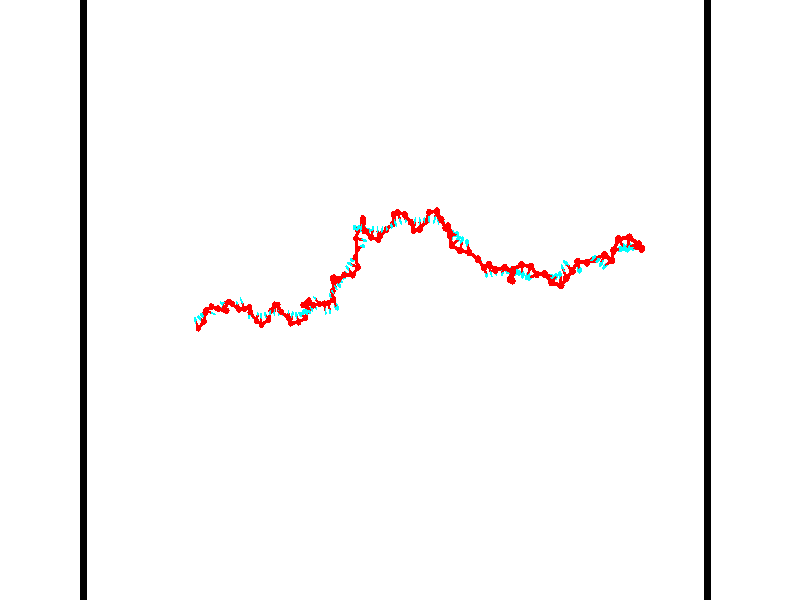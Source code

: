 // switches for output
#declare DRAW_BASES = 1; // possible values are 0, 1; only relevant for DNA ribbons
#declare DRAW_BASES_TYPE = 3; // possible values are 1, 2, 3; only relevant for DNA ribbons
#declare DRAW_FOG = 0; // set to 1 to enable fog

#include "colors.inc"

#include "transforms.inc"
background { rgb <1, 1, 1>}

#default {
   normal{
       ripples 0.25
       frequency 0.20
       turbulence 0.2
       lambda 5
   }
	finish {
		phong 0.1
		phong_size 40.
	}
}

// original window dimensions: 1024x640


// camera settings

camera {
	sky <-0, 1, 0>
	up <-0, 1, 0>
	right 1.6 * <0.99995, 0, 0.00999983>
	location <54.4867, 55, 106.329>
	look_at <55, 55, 55.0001>
	direction <0.513302, 0, -51.3289>
	angle 67.0682
}


# declare cpy_camera_pos = <54.4867, 55, 106.329>;
# if (DRAW_FOG = 1)
fog {
	fog_type 2
	up vnormalize(cpy_camera_pos)
	color rgbt<1,1,1,0.3>
	distance 1e-5
	fog_alt 3e-3
	fog_offset 88
}
# end


// LIGHTS

# declare lum = 6;
global_settings {
	ambient_light rgb lum * <0.05, 0.05, 0.05>
	max_trace_level 15
}# declare cpy_direct_light_amount = 0.25;
light_source
{	1000 * <-0.98995, -1, 1.00995>,
	rgb lum * cpy_direct_light_amount
	parallel
}

light_source
{	1000 * <0.98995, 1, -1.00995>,
	rgb lum * cpy_direct_light_amount
	parallel
}

// strand 0

// nucleotide -1

// particle -1
sphere {
	<36.179253, 52.789917, 49.651760> 0.250000
	pigment { color rgbt <1,0,0,0> }
	no_shadow
}
cylinder {
	<36.060764, 53.150181, 49.778923>,  <35.989674, 53.366341, 49.855221>, 0.100000
	pigment { color rgbt <1,0,0,0> }
	no_shadow
}
cylinder {
	<36.060764, 53.150181, 49.778923>,  <36.179253, 52.789917, 49.651760>, 0.100000
	pigment { color rgbt <1,0,0,0> }
	no_shadow
}

// particle -1
sphere {
	<36.060764, 53.150181, 49.778923> 0.100000
	pigment { color rgbt <1,0,0,0> }
	no_shadow
}
sphere {
	0, 1
	scale<0.080000,0.200000,0.300000>
	matrix <0.935038, 0.205560, 0.288876,
		0.194831, 0.382823, -0.903044,
		-0.296218, 0.900662, 0.317904,
		35.971897, 53.420380, 49.874294>
	pigment { color rgbt <0,1,1,0> }
	no_shadow
}
cylinder {
	<36.640190, 53.318668, 49.390381>,  <36.179253, 52.789917, 49.651760>, 0.130000
	pigment { color rgbt <1,0,0,0> }
	no_shadow
}

// nucleotide -1

// particle -1
sphere {
	<36.640190, 53.318668, 49.390381> 0.250000
	pigment { color rgbt <1,0,0,0> }
	no_shadow
}
cylinder {
	<36.493263, 53.485790, 49.722771>,  <36.405106, 53.586063, 49.922203>, 0.100000
	pigment { color rgbt <1,0,0,0> }
	no_shadow
}
cylinder {
	<36.493263, 53.485790, 49.722771>,  <36.640190, 53.318668, 49.390381>, 0.100000
	pigment { color rgbt <1,0,0,0> }
	no_shadow
}

// particle -1
sphere {
	<36.493263, 53.485790, 49.722771> 0.100000
	pigment { color rgbt <1,0,0,0> }
	no_shadow
}
sphere {
	0, 1
	scale<0.080000,0.200000,0.300000>
	matrix <0.886724, 0.426952, 0.177296,
		-0.280711, 0.801968, -0.527303,
		-0.367318, 0.417803, 0.830974,
		36.383068, 53.611130, 49.972061>
	pigment { color rgbt <0,1,1,0> }
	no_shadow
}
cylinder {
	<36.760361, 53.986835, 49.459793>,  <36.640190, 53.318668, 49.390381>, 0.130000
	pigment { color rgbt <1,0,0,0> }
	no_shadow
}

// nucleotide -1

// particle -1
sphere {
	<36.760361, 53.986835, 49.459793> 0.250000
	pigment { color rgbt <1,0,0,0> }
	no_shadow
}
cylinder {
	<36.710384, 53.896023, 49.846130>,  <36.680397, 53.841534, 50.077930>, 0.100000
	pigment { color rgbt <1,0,0,0> }
	no_shadow
}
cylinder {
	<36.710384, 53.896023, 49.846130>,  <36.760361, 53.986835, 49.459793>, 0.100000
	pigment { color rgbt <1,0,0,0> }
	no_shadow
}

// particle -1
sphere {
	<36.710384, 53.896023, 49.846130> 0.100000
	pigment { color rgbt <1,0,0,0> }
	no_shadow
}
sphere {
	0, 1
	scale<0.080000,0.200000,0.300000>
	matrix <0.811407, 0.536830, 0.231153,
		-0.570971, 0.812570, 0.117141,
		-0.124943, -0.227031, 0.965840,
		36.672901, 53.827915, 50.135883>
	pigment { color rgbt <0,1,1,0> }
	no_shadow
}
cylinder {
	<37.045681, 54.191566, 50.188633>,  <36.760361, 53.986835, 49.459793>, 0.130000
	pigment { color rgbt <1,0,0,0> }
	no_shadow
}

// nucleotide -1

// particle -1
sphere {
	<37.045681, 54.191566, 50.188633> 0.250000
	pigment { color rgbt <1,0,0,0> }
	no_shadow
}
cylinder {
	<37.396637, 54.047432, 50.061920>,  <37.607212, 53.960953, 49.985893>, 0.100000
	pigment { color rgbt <1,0,0,0> }
	no_shadow
}
cylinder {
	<37.396637, 54.047432, 50.061920>,  <37.045681, 54.191566, 50.188633>, 0.100000
	pigment { color rgbt <1,0,0,0> }
	no_shadow
}

// particle -1
sphere {
	<37.396637, 54.047432, 50.061920> 0.100000
	pigment { color rgbt <1,0,0,0> }
	no_shadow
}
sphere {
	0, 1
	scale<0.080000,0.200000,0.300000>
	matrix <0.372389, 0.927769, -0.023917,
		0.302516, -0.096981, 0.948198,
		0.877389, -0.360334, -0.316779,
		37.659855, 53.939331, 49.966885>
	pigment { color rgbt <0,1,1,0> }
	no_shadow
}
cylinder {
	<37.651569, 54.499245, 50.489204>,  <37.045681, 54.191566, 50.188633>, 0.130000
	pigment { color rgbt <1,0,0,0> }
	no_shadow
}

// nucleotide -1

// particle -1
sphere {
	<37.651569, 54.499245, 50.489204> 0.250000
	pigment { color rgbt <1,0,0,0> }
	no_shadow
}
cylinder {
	<37.826744, 54.346348, 50.163727>,  <37.931847, 54.254608, 49.968441>, 0.100000
	pigment { color rgbt <1,0,0,0> }
	no_shadow
}
cylinder {
	<37.826744, 54.346348, 50.163727>,  <37.651569, 54.499245, 50.489204>, 0.100000
	pigment { color rgbt <1,0,0,0> }
	no_shadow
}

// particle -1
sphere {
	<37.826744, 54.346348, 50.163727> 0.100000
	pigment { color rgbt <1,0,0,0> }
	no_shadow
}
sphere {
	0, 1
	scale<0.080000,0.200000,0.300000>
	matrix <0.632445, 0.774254, -0.023333,
		0.638926, -0.504400, 0.580822,
		0.437935, -0.382246, -0.813696,
		37.958126, 54.231674, 49.919617>
	pigment { color rgbt <0,1,1,0> }
	no_shadow
}
cylinder {
	<38.325981, 54.338936, 50.659485>,  <37.651569, 54.499245, 50.489204>, 0.130000
	pigment { color rgbt <1,0,0,0> }
	no_shadow
}

// nucleotide -1

// particle -1
sphere {
	<38.325981, 54.338936, 50.659485> 0.250000
	pigment { color rgbt <1,0,0,0> }
	no_shadow
}
cylinder {
	<38.258995, 54.409336, 50.271469>,  <38.218803, 54.451576, 50.038658>, 0.100000
	pigment { color rgbt <1,0,0,0> }
	no_shadow
}
cylinder {
	<38.258995, 54.409336, 50.271469>,  <38.325981, 54.338936, 50.659485>, 0.100000
	pigment { color rgbt <1,0,0,0> }
	no_shadow
}

// particle -1
sphere {
	<38.258995, 54.409336, 50.271469> 0.100000
	pigment { color rgbt <1,0,0,0> }
	no_shadow
}
sphere {
	0, 1
	scale<0.080000,0.200000,0.300000>
	matrix <0.713110, 0.701040, 0.004086,
		0.680757, -0.691061, -0.242908,
		-0.167465, 0.176002, -0.970041,
		38.208755, 54.462135, 49.980457>
	pigment { color rgbt <0,1,1,0> }
	no_shadow
}
cylinder {
	<38.940746, 54.166286, 50.056797>,  <38.325981, 54.338936, 50.659485>, 0.130000
	pigment { color rgbt <1,0,0,0> }
	no_shadow
}

// nucleotide -1

// particle -1
sphere {
	<38.940746, 54.166286, 50.056797> 0.250000
	pigment { color rgbt <1,0,0,0> }
	no_shadow
}
cylinder {
	<38.678741, 54.465797, 50.016220>,  <38.521538, 54.645504, 49.991875>, 0.100000
	pigment { color rgbt <1,0,0,0> }
	no_shadow
}
cylinder {
	<38.678741, 54.465797, 50.016220>,  <38.940746, 54.166286, 50.056797>, 0.100000
	pigment { color rgbt <1,0,0,0> }
	no_shadow
}

// particle -1
sphere {
	<38.678741, 54.465797, 50.016220> 0.100000
	pigment { color rgbt <1,0,0,0> }
	no_shadow
}
sphere {
	0, 1
	scale<0.080000,0.200000,0.300000>
	matrix <0.731792, 0.662063, 0.161718,
		0.188249, 0.031696, -0.981610,
		-0.655013, 0.748778, -0.101438,
		38.482239, 54.690430, 49.985790>
	pigment { color rgbt <0,1,1,0> }
	no_shadow
}
cylinder {
	<38.483212, 54.255989, 49.446983>,  <38.940746, 54.166286, 50.056797>, 0.130000
	pigment { color rgbt <1,0,0,0> }
	no_shadow
}

// nucleotide -1

// particle -1
sphere {
	<38.483212, 54.255989, 49.446983> 0.250000
	pigment { color rgbt <1,0,0,0> }
	no_shadow
}
cylinder {
	<38.308422, 54.311939, 49.091572>,  <38.203548, 54.345509, 48.878326>, 0.100000
	pigment { color rgbt <1,0,0,0> }
	no_shadow
}
cylinder {
	<38.308422, 54.311939, 49.091572>,  <38.483212, 54.255989, 49.446983>, 0.100000
	pigment { color rgbt <1,0,0,0> }
	no_shadow
}

// particle -1
sphere {
	<38.308422, 54.311939, 49.091572> 0.100000
	pigment { color rgbt <1,0,0,0> }
	no_shadow
}
sphere {
	0, 1
	scale<0.080000,0.200000,0.300000>
	matrix <-0.124738, 0.968866, 0.213866,
		0.890781, 0.204288, -0.405926,
		-0.436978, 0.139874, -0.888530,
		38.177330, 54.353901, 48.825012>
	pigment { color rgbt <0,1,1,0> }
	no_shadow
}
cylinder {
	<38.901272, 54.858177, 49.146679>,  <38.483212, 54.255989, 49.446983>, 0.130000
	pigment { color rgbt <1,0,0,0> }
	no_shadow
}

// nucleotide -1

// particle -1
sphere {
	<38.901272, 54.858177, 49.146679> 0.250000
	pigment { color rgbt <1,0,0,0> }
	no_shadow
}
cylinder {
	<38.558990, 54.817207, 48.943790>,  <38.353622, 54.792625, 48.822056>, 0.100000
	pigment { color rgbt <1,0,0,0> }
	no_shadow
}
cylinder {
	<38.558990, 54.817207, 48.943790>,  <38.901272, 54.858177, 49.146679>, 0.100000
	pigment { color rgbt <1,0,0,0> }
	no_shadow
}

// particle -1
sphere {
	<38.558990, 54.817207, 48.943790> 0.100000
	pigment { color rgbt <1,0,0,0> }
	no_shadow
}
sphere {
	0, 1
	scale<0.080000,0.200000,0.300000>
	matrix <-0.021829, 0.986486, -0.162382,
		0.517004, -0.127879, -0.846377,
		-0.855705, -0.102428, -0.507226,
		38.302280, 54.786480, 48.791622>
	pigment { color rgbt <0,1,1,0> }
	no_shadow
}
cylinder {
	<39.337090, 54.668724, 49.549381>,  <38.901272, 54.858177, 49.146679>, 0.130000
	pigment { color rgbt <1,0,0,0> }
	no_shadow
}

// nucleotide -1

// particle -1
sphere {
	<39.337090, 54.668724, 49.549381> 0.250000
	pigment { color rgbt <1,0,0,0> }
	no_shadow
}
cylinder {
	<39.256874, 54.634731, 49.158985>,  <39.208744, 54.614338, 48.924747>, 0.100000
	pigment { color rgbt <1,0,0,0> }
	no_shadow
}
cylinder {
	<39.256874, 54.634731, 49.158985>,  <39.337090, 54.668724, 49.549381>, 0.100000
	pigment { color rgbt <1,0,0,0> }
	no_shadow
}

// particle -1
sphere {
	<39.256874, 54.634731, 49.158985> 0.100000
	pigment { color rgbt <1,0,0,0> }
	no_shadow
}
sphere {
	0, 1
	scale<0.080000,0.200000,0.300000>
	matrix <0.916732, 0.335085, -0.217534,
		0.345526, -0.938348, 0.010705,
		-0.200535, -0.084977, -0.975994,
		39.196712, 54.609238, 48.866188>
	pigment { color rgbt <0,1,1,0> }
	no_shadow
}
cylinder {
	<39.867535, 54.262238, 49.252148>,  <39.337090, 54.668724, 49.549381>, 0.130000
	pigment { color rgbt <1,0,0,0> }
	no_shadow
}

// nucleotide -1

// particle -1
sphere {
	<39.867535, 54.262238, 49.252148> 0.250000
	pigment { color rgbt <1,0,0,0> }
	no_shadow
}
cylinder {
	<39.702702, 54.512646, 48.987335>,  <39.603802, 54.662891, 48.828445>, 0.100000
	pigment { color rgbt <1,0,0,0> }
	no_shadow
}
cylinder {
	<39.702702, 54.512646, 48.987335>,  <39.867535, 54.262238, 49.252148>, 0.100000
	pigment { color rgbt <1,0,0,0> }
	no_shadow
}

// particle -1
sphere {
	<39.702702, 54.512646, 48.987335> 0.100000
	pigment { color rgbt <1,0,0,0> }
	no_shadow
}
sphere {
	0, 1
	scale<0.080000,0.200000,0.300000>
	matrix <0.909993, 0.319333, -0.264462,
		0.045850, -0.711425, -0.701265,
		-0.412081, 0.626020, -0.662033,
		39.579079, 54.700451, 48.788727>
	pigment { color rgbt <0,1,1,0> }
	no_shadow
}
cylinder {
	<40.252357, 54.307278, 48.712593>,  <39.867535, 54.262238, 49.252148>, 0.130000
	pigment { color rgbt <1,0,0,0> }
	no_shadow
}

// nucleotide -1

// particle -1
sphere {
	<40.252357, 54.307278, 48.712593> 0.250000
	pigment { color rgbt <1,0,0,0> }
	no_shadow
}
cylinder {
	<40.080517, 54.668285, 48.700584>,  <39.977413, 54.884888, 48.693378>, 0.100000
	pigment { color rgbt <1,0,0,0> }
	no_shadow
}
cylinder {
	<40.080517, 54.668285, 48.700584>,  <40.252357, 54.307278, 48.712593>, 0.100000
	pigment { color rgbt <1,0,0,0> }
	no_shadow
}

// particle -1
sphere {
	<40.080517, 54.668285, 48.700584> 0.100000
	pigment { color rgbt <1,0,0,0> }
	no_shadow
}
sphere {
	0, 1
	scale<0.080000,0.200000,0.300000>
	matrix <0.854147, 0.395343, -0.337842,
		-0.293039, -0.170782, -0.940724,
		-0.429606, 0.902517, -0.030022,
		39.951633, 54.939041, 48.691578>
	pigment { color rgbt <0,1,1,0> }
	no_shadow
}
cylinder {
	<40.863216, 54.434475, 49.167645>,  <40.252357, 54.307278, 48.712593>, 0.130000
	pigment { color rgbt <1,0,0,0> }
	no_shadow
}

// nucleotide -1

// particle -1
sphere {
	<40.863216, 54.434475, 49.167645> 0.250000
	pigment { color rgbt <1,0,0,0> }
	no_shadow
}
cylinder {
	<40.809868, 54.053658, 49.057495>,  <40.777859, 53.825169, 48.991405>, 0.100000
	pigment { color rgbt <1,0,0,0> }
	no_shadow
}
cylinder {
	<40.809868, 54.053658, 49.057495>,  <40.863216, 54.434475, 49.167645>, 0.100000
	pigment { color rgbt <1,0,0,0> }
	no_shadow
}

// particle -1
sphere {
	<40.809868, 54.053658, 49.057495> 0.100000
	pigment { color rgbt <1,0,0,0> }
	no_shadow
}
sphere {
	0, 1
	scale<0.080000,0.200000,0.300000>
	matrix <0.933648, -0.213899, 0.287312,
		-0.332434, -0.218780, 0.917400,
		-0.133373, -0.952041, -0.275370,
		40.769855, 53.768044, 48.974884>
	pigment { color rgbt <0,1,1,0> }
	no_shadow
}
cylinder {
	<41.041691, 54.050213, 49.737209>,  <40.863216, 54.434475, 49.167645>, 0.130000
	pigment { color rgbt <1,0,0,0> }
	no_shadow
}

// nucleotide -1

// particle -1
sphere {
	<41.041691, 54.050213, 49.737209> 0.250000
	pigment { color rgbt <1,0,0,0> }
	no_shadow
}
cylinder {
	<41.101578, 53.844025, 49.399719>,  <41.137512, 53.720310, 49.197224>, 0.100000
	pigment { color rgbt <1,0,0,0> }
	no_shadow
}
cylinder {
	<41.101578, 53.844025, 49.399719>,  <41.041691, 54.050213, 49.737209>, 0.100000
	pigment { color rgbt <1,0,0,0> }
	no_shadow
}

// particle -1
sphere {
	<41.101578, 53.844025, 49.399719> 0.100000
	pigment { color rgbt <1,0,0,0> }
	no_shadow
}
sphere {
	0, 1
	scale<0.080000,0.200000,0.300000>
	matrix <0.980903, -0.029707, 0.192214,
		-0.124145, -0.856392, 0.501180,
		0.149722, -0.515471, -0.843725,
		41.146496, 53.689384, 49.146603>
	pigment { color rgbt <0,1,1,0> }
	no_shadow
}
cylinder {
	<41.608269, 53.382030, 49.746220>,  <41.041691, 54.050213, 49.737209>, 0.130000
	pigment { color rgbt <1,0,0,0> }
	no_shadow
}

// nucleotide -1

// particle -1
sphere {
	<41.608269, 53.382030, 49.746220> 0.250000
	pigment { color rgbt <1,0,0,0> }
	no_shadow
}
cylinder {
	<41.611385, 53.619804, 49.424576>,  <41.613255, 53.762466, 49.231590>, 0.100000
	pigment { color rgbt <1,0,0,0> }
	no_shadow
}
cylinder {
	<41.611385, 53.619804, 49.424576>,  <41.608269, 53.382030, 49.746220>, 0.100000
	pigment { color rgbt <1,0,0,0> }
	no_shadow
}

// particle -1
sphere {
	<41.611385, 53.619804, 49.424576> 0.100000
	pigment { color rgbt <1,0,0,0> }
	no_shadow
}
sphere {
	0, 1
	scale<0.080000,0.200000,0.300000>
	matrix <0.996776, 0.059602, 0.053714,
		0.079856, -0.801935, -0.592050,
		0.007788, 0.594430, -0.804109,
		41.613720, 53.798134, 49.183342>
	pigment { color rgbt <0,1,1,0> }
	no_shadow
}
cylinder {
	<41.961288, 53.062607, 49.160564>,  <41.608269, 53.382030, 49.746220>, 0.130000
	pigment { color rgbt <1,0,0,0> }
	no_shadow
}

// nucleotide -1

// particle -1
sphere {
	<41.961288, 53.062607, 49.160564> 0.250000
	pigment { color rgbt <1,0,0,0> }
	no_shadow
}
cylinder {
	<41.950684, 53.460987, 49.194939>,  <41.944321, 53.700016, 49.215565>, 0.100000
	pigment { color rgbt <1,0,0,0> }
	no_shadow
}
cylinder {
	<41.950684, 53.460987, 49.194939>,  <41.961288, 53.062607, 49.160564>, 0.100000
	pigment { color rgbt <1,0,0,0> }
	no_shadow
}

// particle -1
sphere {
	<41.950684, 53.460987, 49.194939> 0.100000
	pigment { color rgbt <1,0,0,0> }
	no_shadow
}
sphere {
	0, 1
	scale<0.080000,0.200000,0.300000>
	matrix <0.995399, 0.034224, -0.089496,
		-0.092074, 0.083170, -0.992273,
		-0.026517, 0.995948, 0.085939,
		41.942730, 53.759773, 49.220722>
	pigment { color rgbt <0,1,1,0> }
	no_shadow
}
cylinder {
	<42.526573, 53.400539, 48.695480>,  <41.961288, 53.062607, 49.160564>, 0.130000
	pigment { color rgbt <1,0,0,0> }
	no_shadow
}

// nucleotide -1

// particle -1
sphere {
	<42.526573, 53.400539, 48.695480> 0.250000
	pigment { color rgbt <1,0,0,0> }
	no_shadow
}
cylinder {
	<42.426952, 53.641270, 48.999001>,  <42.367180, 53.785709, 49.181114>, 0.100000
	pigment { color rgbt <1,0,0,0> }
	no_shadow
}
cylinder {
	<42.426952, 53.641270, 48.999001>,  <42.526573, 53.400539, 48.695480>, 0.100000
	pigment { color rgbt <1,0,0,0> }
	no_shadow
}

// particle -1
sphere {
	<42.426952, 53.641270, 48.999001> 0.100000
	pigment { color rgbt <1,0,0,0> }
	no_shadow
}
sphere {
	0, 1
	scale<0.080000,0.200000,0.300000>
	matrix <0.968223, 0.136326, 0.209666,
		0.022739, 0.786905, -0.616655,
		-0.249053, 0.601827, 0.758799,
		42.352238, 53.821819, 49.226639>
	pigment { color rgbt <0,1,1,0> }
	no_shadow
}
cylinder {
	<42.729992, 54.147881, 48.480190>,  <42.526573, 53.400539, 48.695480>, 0.130000
	pigment { color rgbt <1,0,0,0> }
	no_shadow
}

// nucleotide -1

// particle -1
sphere {
	<42.729992, 54.147881, 48.480190> 0.250000
	pigment { color rgbt <1,0,0,0> }
	no_shadow
}
cylinder {
	<42.753559, 54.057732, 48.869186>,  <42.767700, 54.003643, 49.102585>, 0.100000
	pigment { color rgbt <1,0,0,0> }
	no_shadow
}
cylinder {
	<42.753559, 54.057732, 48.869186>,  <42.729992, 54.147881, 48.480190>, 0.100000
	pigment { color rgbt <1,0,0,0> }
	no_shadow
}

// particle -1
sphere {
	<42.753559, 54.057732, 48.869186> 0.100000
	pigment { color rgbt <1,0,0,0> }
	no_shadow
}
sphere {
	0, 1
	scale<0.080000,0.200000,0.300000>
	matrix <0.994801, -0.067809, -0.075986,
		0.083068, 0.971910, 0.220204,
		0.058919, -0.225371, 0.972490,
		42.771236, 53.990120, 49.160934>
	pigment { color rgbt <0,1,1,0> }
	no_shadow
}
cylinder {
	<43.169544, 54.635204, 48.936104>,  <42.729992, 54.147881, 48.480190>, 0.130000
	pigment { color rgbt <1,0,0,0> }
	no_shadow
}

// nucleotide -1

// particle -1
sphere {
	<43.169544, 54.635204, 48.936104> 0.250000
	pigment { color rgbt <1,0,0,0> }
	no_shadow
}
cylinder {
	<43.181374, 54.265335, 49.087952>,  <43.188469, 54.043415, 49.179062>, 0.100000
	pigment { color rgbt <1,0,0,0> }
	no_shadow
}
cylinder {
	<43.181374, 54.265335, 49.087952>,  <43.169544, 54.635204, 48.936104>, 0.100000
	pigment { color rgbt <1,0,0,0> }
	no_shadow
}

// particle -1
sphere {
	<43.181374, 54.265335, 49.087952> 0.100000
	pigment { color rgbt <1,0,0,0> }
	no_shadow
}
sphere {
	0, 1
	scale<0.080000,0.200000,0.300000>
	matrix <0.997781, 0.004641, -0.066414,
		0.059649, 0.380744, 0.922754,
		0.029569, -0.924669, 0.379623,
		43.190243, 53.987934, 49.201839>
	pigment { color rgbt <0,1,1,0> }
	no_shadow
}
cylinder {
	<43.583488, 54.629047, 49.553902>,  <43.169544, 54.635204, 48.936104>, 0.130000
	pigment { color rgbt <1,0,0,0> }
	no_shadow
}

// nucleotide -1

// particle -1
sphere {
	<43.583488, 54.629047, 49.553902> 0.250000
	pigment { color rgbt <1,0,0,0> }
	no_shadow
}
cylinder {
	<43.594276, 54.275169, 49.367744>,  <43.600750, 54.062843, 49.256050>, 0.100000
	pigment { color rgbt <1,0,0,0> }
	no_shadow
}
cylinder {
	<43.594276, 54.275169, 49.367744>,  <43.583488, 54.629047, 49.553902>, 0.100000
	pigment { color rgbt <1,0,0,0> }
	no_shadow
}

// particle -1
sphere {
	<43.594276, 54.275169, 49.367744> 0.100000
	pigment { color rgbt <1,0,0,0> }
	no_shadow
}
sphere {
	0, 1
	scale<0.080000,0.200000,0.300000>
	matrix <0.999561, 0.029567, 0.001718,
		0.012240, -0.465232, 0.885104,
		0.026969, -0.884695, -0.465390,
		43.602367, 54.009762, 49.228127>
	pigment { color rgbt <0,1,1,0> }
	no_shadow
}
cylinder {
	<43.955597, 54.086830, 49.911045>,  <43.583488, 54.629047, 49.553902>, 0.130000
	pigment { color rgbt <1,0,0,0> }
	no_shadow
}

// nucleotide -1

// particle -1
sphere {
	<43.955597, 54.086830, 49.911045> 0.250000
	pigment { color rgbt <1,0,0,0> }
	no_shadow
}
cylinder {
	<43.976334, 53.999310, 49.521290>,  <43.988777, 53.946796, 49.287437>, 0.100000
	pigment { color rgbt <1,0,0,0> }
	no_shadow
}
cylinder {
	<43.976334, 53.999310, 49.521290>,  <43.955597, 54.086830, 49.911045>, 0.100000
	pigment { color rgbt <1,0,0,0> }
	no_shadow
}

// particle -1
sphere {
	<43.976334, 53.999310, 49.521290> 0.100000
	pigment { color rgbt <1,0,0,0> }
	no_shadow
}
sphere {
	0, 1
	scale<0.080000,0.200000,0.300000>
	matrix <0.991740, 0.125899, 0.024494,
		0.117315, -0.967614, 0.223519,
		0.051841, -0.218800, -0.974392,
		43.991886, 53.933670, 49.228973>
	pigment { color rgbt <0,1,1,0> }
	no_shadow
}
cylinder {
	<44.592728, 53.616592, 49.760086>,  <43.955597, 54.086830, 49.911045>, 0.130000
	pigment { color rgbt <1,0,0,0> }
	no_shadow
}

// nucleotide -1

// particle -1
sphere {
	<44.592728, 53.616592, 49.760086> 0.250000
	pigment { color rgbt <1,0,0,0> }
	no_shadow
}
cylinder {
	<44.551464, 53.806938, 49.410706>,  <44.526707, 53.921146, 49.201077>, 0.100000
	pigment { color rgbt <1,0,0,0> }
	no_shadow
}
cylinder {
	<44.551464, 53.806938, 49.410706>,  <44.592728, 53.616592, 49.760086>, 0.100000
	pigment { color rgbt <1,0,0,0> }
	no_shadow
}

// particle -1
sphere {
	<44.551464, 53.806938, 49.410706> 0.100000
	pigment { color rgbt <1,0,0,0> }
	no_shadow
}
sphere {
	0, 1
	scale<0.080000,0.200000,0.300000>
	matrix <0.989852, 0.135400, -0.043138,
		0.097737, -0.869033, -0.485005,
		-0.103158, 0.475866, -0.873447,
		44.520515, 53.949699, 49.148670>
	pigment { color rgbt <0,1,1,0> }
	no_shadow
}
cylinder {
	<44.749756, 53.157410, 49.190491>,  <44.592728, 53.616592, 49.760086>, 0.130000
	pigment { color rgbt <1,0,0,0> }
	no_shadow
}

// nucleotide -1

// particle -1
sphere {
	<44.749756, 53.157410, 49.190491> 0.250000
	pigment { color rgbt <1,0,0,0> }
	no_shadow
}
cylinder {
	<44.818695, 53.549568, 49.152275>,  <44.860058, 53.784863, 49.129345>, 0.100000
	pigment { color rgbt <1,0,0,0> }
	no_shadow
}
cylinder {
	<44.818695, 53.549568, 49.152275>,  <44.749756, 53.157410, 49.190491>, 0.100000
	pigment { color rgbt <1,0,0,0> }
	no_shadow
}

// particle -1
sphere {
	<44.818695, 53.549568, 49.152275> 0.100000
	pigment { color rgbt <1,0,0,0> }
	no_shadow
}
sphere {
	0, 1
	scale<0.080000,0.200000,0.300000>
	matrix <0.957318, -0.143858, 0.250692,
		0.232033, -0.134664, -0.963341,
		0.172344, 0.980393, -0.095536,
		44.870399, 53.843685, 49.123615>
	pigment { color rgbt <0,1,1,0> }
	no_shadow
}
cylinder {
	<45.429668, 53.222942, 48.919781>,  <44.749756, 53.157410, 49.190491>, 0.130000
	pigment { color rgbt <1,0,0,0> }
	no_shadow
}

// nucleotide -1

// particle -1
sphere {
	<45.429668, 53.222942, 48.919781> 0.250000
	pigment { color rgbt <1,0,0,0> }
	no_shadow
}
cylinder {
	<45.352425, 53.545265, 49.143703>,  <45.306080, 53.738659, 49.278057>, 0.100000
	pigment { color rgbt <1,0,0,0> }
	no_shadow
}
cylinder {
	<45.352425, 53.545265, 49.143703>,  <45.429668, 53.222942, 48.919781>, 0.100000
	pigment { color rgbt <1,0,0,0> }
	no_shadow
}

// particle -1
sphere {
	<45.352425, 53.545265, 49.143703> 0.100000
	pigment { color rgbt <1,0,0,0> }
	no_shadow
}
sphere {
	0, 1
	scale<0.080000,0.200000,0.300000>
	matrix <0.957653, 0.030606, 0.286294,
		0.213565, 0.591383, -0.777596,
		-0.193109, 0.805810, 0.559803,
		45.294491, 53.787006, 49.311646>
	pigment { color rgbt <0,1,1,0> }
	no_shadow
}
cylinder {
	<46.087578, 53.579987, 48.932014>,  <45.429668, 53.222942, 48.919781>, 0.130000
	pigment { color rgbt <1,0,0,0> }
	no_shadow
}

// nucleotide -1

// particle -1
sphere {
	<46.087578, 53.579987, 48.932014> 0.250000
	pigment { color rgbt <1,0,0,0> }
	no_shadow
}
cylinder {
	<45.865765, 53.747261, 49.219795>,  <45.732677, 53.847626, 49.392464>, 0.100000
	pigment { color rgbt <1,0,0,0> }
	no_shadow
}
cylinder {
	<45.865765, 53.747261, 49.219795>,  <46.087578, 53.579987, 48.932014>, 0.100000
	pigment { color rgbt <1,0,0,0> }
	no_shadow
}

// particle -1
sphere {
	<45.865765, 53.747261, 49.219795> 0.100000
	pigment { color rgbt <1,0,0,0> }
	no_shadow
}
sphere {
	0, 1
	scale<0.080000,0.200000,0.300000>
	matrix <0.831942, 0.258599, 0.490917,
		0.019245, 0.870773, -0.491308,
		-0.554529, 0.418187, 0.719456,
		45.699406, 53.872719, 49.435631>
	pigment { color rgbt <0,1,1,0> }
	no_shadow
}
cylinder {
	<46.385391, 54.242474, 49.060493>,  <46.087578, 53.579987, 48.932014>, 0.130000
	pigment { color rgbt <1,0,0,0> }
	no_shadow
}

// nucleotide -1

// particle -1
sphere {
	<46.385391, 54.242474, 49.060493> 0.250000
	pigment { color rgbt <1,0,0,0> }
	no_shadow
}
cylinder {
	<46.172104, 54.138672, 49.382568>,  <46.044132, 54.076389, 49.575813>, 0.100000
	pigment { color rgbt <1,0,0,0> }
	no_shadow
}
cylinder {
	<46.172104, 54.138672, 49.382568>,  <46.385391, 54.242474, 49.060493>, 0.100000
	pigment { color rgbt <1,0,0,0> }
	no_shadow
}

// particle -1
sphere {
	<46.172104, 54.138672, 49.382568> 0.100000
	pigment { color rgbt <1,0,0,0> }
	no_shadow
}
sphere {
	0, 1
	scale<0.080000,0.200000,0.300000>
	matrix <0.824492, 0.053730, 0.563317,
		-0.189448, 0.964245, 0.185313,
		-0.533219, -0.259508, 0.805191,
		46.012138, 54.060818, 49.624126>
	pigment { color rgbt <0,1,1,0> }
	no_shadow
}
cylinder {
	<46.297230, 54.769127, 49.606869>,  <46.385391, 54.242474, 49.060493>, 0.130000
	pigment { color rgbt <1,0,0,0> }
	no_shadow
}

// nucleotide -1

// particle -1
sphere {
	<46.297230, 54.769127, 49.606869> 0.250000
	pigment { color rgbt <1,0,0,0> }
	no_shadow
}
cylinder {
	<46.315830, 54.396168, 49.750244>,  <46.326992, 54.172394, 49.836269>, 0.100000
	pigment { color rgbt <1,0,0,0> }
	no_shadow
}
cylinder {
	<46.315830, 54.396168, 49.750244>,  <46.297230, 54.769127, 49.606869>, 0.100000
	pigment { color rgbt <1,0,0,0> }
	no_shadow
}

// particle -1
sphere {
	<46.315830, 54.396168, 49.750244> 0.100000
	pigment { color rgbt <1,0,0,0> }
	no_shadow
}
sphere {
	0, 1
	scale<0.080000,0.200000,0.300000>
	matrix <0.757028, 0.267006, 0.596336,
		-0.651725, 0.243615, 0.718266,
		0.046505, -0.932394, 0.358438,
		46.329781, 54.116451, 49.857777>
	pigment { color rgbt <0,1,1,0> }
	no_shadow
}
cylinder {
	<46.053425, 54.621407, 50.243290>,  <46.297230, 54.769127, 49.606869>, 0.130000
	pigment { color rgbt <1,0,0,0> }
	no_shadow
}

// nucleotide -1

// particle -1
sphere {
	<46.053425, 54.621407, 50.243290> 0.250000
	pigment { color rgbt <1,0,0,0> }
	no_shadow
}
cylinder {
	<46.340378, 54.347618, 50.191353>,  <46.512550, 54.183346, 50.160191>, 0.100000
	pigment { color rgbt <1,0,0,0> }
	no_shadow
}
cylinder {
	<46.340378, 54.347618, 50.191353>,  <46.053425, 54.621407, 50.243290>, 0.100000
	pigment { color rgbt <1,0,0,0> }
	no_shadow
}

// particle -1
sphere {
	<46.340378, 54.347618, 50.191353> 0.100000
	pigment { color rgbt <1,0,0,0> }
	no_shadow
}
sphere {
	0, 1
	scale<0.080000,0.200000,0.300000>
	matrix <0.643792, 0.580079, 0.499039,
		-0.266263, -0.441590, 0.856798,
		0.717381, -0.684475, -0.129838,
		46.555592, 54.142277, 50.152401>
	pigment { color rgbt <0,1,1,0> }
	no_shadow
}
cylinder {
	<46.614601, 54.966061, 50.427719>,  <46.053425, 54.621407, 50.243290>, 0.130000
	pigment { color rgbt <1,0,0,0> }
	no_shadow
}

// nucleotide -1

// particle -1
sphere {
	<46.614601, 54.966061, 50.427719> 0.250000
	pigment { color rgbt <1,0,0,0> }
	no_shadow
}
cylinder {
	<46.753319, 54.597855, 50.355743>,  <46.836552, 54.376930, 50.312557>, 0.100000
	pigment { color rgbt <1,0,0,0> }
	no_shadow
}
cylinder {
	<46.753319, 54.597855, 50.355743>,  <46.614601, 54.966061, 50.427719>, 0.100000
	pigment { color rgbt <1,0,0,0> }
	no_shadow
}

// particle -1
sphere {
	<46.753319, 54.597855, 50.355743> 0.100000
	pigment { color rgbt <1,0,0,0> }
	no_shadow
}
sphere {
	0, 1
	scale<0.080000,0.200000,0.300000>
	matrix <0.914460, 0.289179, 0.283087,
		-0.208551, -0.262723, 0.942063,
		0.346798, -0.920517, -0.179941,
		46.857357, 54.321701, 50.301762>
	pigment { color rgbt <0,1,1,0> }
	no_shadow
}
cylinder {
	<47.098331, 54.596077, 51.027561>,  <46.614601, 54.966061, 50.427719>, 0.130000
	pigment { color rgbt <1,0,0,0> }
	no_shadow
}

// nucleotide -1

// particle -1
sphere {
	<47.098331, 54.596077, 51.027561> 0.250000
	pigment { color rgbt <1,0,0,0> }
	no_shadow
}
cylinder {
	<47.166092, 54.499981, 50.645233>,  <47.206749, 54.442326, 50.415836>, 0.100000
	pigment { color rgbt <1,0,0,0> }
	no_shadow
}
cylinder {
	<47.166092, 54.499981, 50.645233>,  <47.098331, 54.596077, 51.027561>, 0.100000
	pigment { color rgbt <1,0,0,0> }
	no_shadow
}

// particle -1
sphere {
	<47.166092, 54.499981, 50.645233> 0.100000
	pigment { color rgbt <1,0,0,0> }
	no_shadow
}
sphere {
	0, 1
	scale<0.080000,0.200000,0.300000>
	matrix <0.900861, 0.431063, 0.051320,
		0.399688, -0.869754, 0.289444,
		0.169404, -0.240237, -0.955818,
		47.216911, 54.427910, 50.358486>
	pigment { color rgbt <0,1,1,0> }
	no_shadow
}
cylinder {
	<47.618896, 54.694023, 50.706810>,  <47.098331, 54.596077, 51.027561>, 0.130000
	pigment { color rgbt <1,0,0,0> }
	no_shadow
}

// nucleotide -1

// particle -1
sphere {
	<47.618896, 54.694023, 50.706810> 0.250000
	pigment { color rgbt <1,0,0,0> }
	no_shadow
}
cylinder {
	<47.367622, 54.935070, 50.509937>,  <47.216858, 55.079697, 50.391815>, 0.100000
	pigment { color rgbt <1,0,0,0> }
	no_shadow
}
cylinder {
	<47.367622, 54.935070, 50.509937>,  <47.618896, 54.694023, 50.706810>, 0.100000
	pigment { color rgbt <1,0,0,0> }
	no_shadow
}

// particle -1
sphere {
	<47.367622, 54.935070, 50.509937> 0.100000
	pigment { color rgbt <1,0,0,0> }
	no_shadow
}
sphere {
	0, 1
	scale<0.080000,0.200000,0.300000>
	matrix <-0.642475, -0.758551, -0.108748,
		-0.438875, 0.247898, 0.863676,
		-0.628183, 0.602617, -0.492177,
		47.179169, 55.115856, 50.362286>
	pigment { color rgbt <0,1,1,0> }
	no_shadow
}
cylinder {
	<48.010647, 54.723553, 49.971161>,  <47.618896, 54.694023, 50.706810>, 0.130000
	pigment { color rgbt <1,0,0,0> }
	no_shadow
}

// nucleotide -1

// particle -1
sphere {
	<48.010647, 54.723553, 49.971161> 0.250000
	pigment { color rgbt <1,0,0,0> }
	no_shadow
}
cylinder {
	<48.081837, 54.361019, 50.124462>,  <48.124550, 54.143497, 50.216442>, 0.100000
	pigment { color rgbt <1,0,0,0> }
	no_shadow
}
cylinder {
	<48.081837, 54.361019, 50.124462>,  <48.010647, 54.723553, 49.971161>, 0.100000
	pigment { color rgbt <1,0,0,0> }
	no_shadow
}

// particle -1
sphere {
	<48.081837, 54.361019, 50.124462> 0.100000
	pigment { color rgbt <1,0,0,0> }
	no_shadow
}
sphere {
	0, 1
	scale<0.080000,0.200000,0.300000>
	matrix <0.960277, 0.074902, -0.268807,
		0.214923, 0.415867, 0.883664,
		0.177976, -0.906336, 0.383249,
		48.135231, 54.089119, 50.239437>
	pigment { color rgbt <0,1,1,0> }
	no_shadow
}
cylinder {
	<48.457130, 54.786091, 50.527405>,  <48.010647, 54.723553, 49.971161>, 0.130000
	pigment { color rgbt <1,0,0,0> }
	no_shadow
}

// nucleotide -1

// particle -1
sphere {
	<48.457130, 54.786091, 50.527405> 0.250000
	pigment { color rgbt <1,0,0,0> }
	no_shadow
}
cylinder {
	<48.500233, 54.425114, 50.360558>,  <48.526096, 54.208527, 50.260448>, 0.100000
	pigment { color rgbt <1,0,0,0> }
	no_shadow
}
cylinder {
	<48.500233, 54.425114, 50.360558>,  <48.457130, 54.786091, 50.527405>, 0.100000
	pigment { color rgbt <1,0,0,0> }
	no_shadow
}

// particle -1
sphere {
	<48.500233, 54.425114, 50.360558> 0.100000
	pigment { color rgbt <1,0,0,0> }
	no_shadow
}
sphere {
	0, 1
	scale<0.080000,0.200000,0.300000>
	matrix <0.989101, 0.054975, 0.136590,
		-0.100334, -0.427287, 0.898531,
		0.107759, -0.902443, -0.417114,
		48.532562, 54.154381, 50.235424>
	pigment { color rgbt <0,1,1,0> }
	no_shadow
}
cylinder {
	<48.947296, 55.082714, 51.086143>,  <48.457130, 54.786091, 50.527405>, 0.130000
	pigment { color rgbt <1,0,0,0> }
	no_shadow
}

// nucleotide -1

// particle -1
sphere {
	<48.947296, 55.082714, 51.086143> 0.250000
	pigment { color rgbt <1,0,0,0> }
	no_shadow
}
cylinder {
	<49.122414, 54.730637, 51.159470>,  <49.227486, 54.519390, 51.203465>, 0.100000
	pigment { color rgbt <1,0,0,0> }
	no_shadow
}
cylinder {
	<49.122414, 54.730637, 51.159470>,  <48.947296, 55.082714, 51.086143>, 0.100000
	pigment { color rgbt <1,0,0,0> }
	no_shadow
}

// particle -1
sphere {
	<49.122414, 54.730637, 51.159470> 0.100000
	pigment { color rgbt <1,0,0,0> }
	no_shadow
}
sphere {
	0, 1
	scale<0.080000,0.200000,0.300000>
	matrix <0.267364, -0.067214, -0.961249,
		0.858402, 0.469839, 0.205905,
		0.437793, -0.880189, 0.183315,
		49.253750, 54.466579, 51.214462>
	pigment { color rgbt <0,1,1,0> }
	no_shadow
}
cylinder {
	<48.963310, 55.017677, 51.896130>,  <48.947296, 55.082714, 51.086143>, 0.130000
	pigment { color rgbt <1,0,0,0> }
	no_shadow
}

// nucleotide -1

// particle -1
sphere {
	<48.963310, 55.017677, 51.896130> 0.250000
	pigment { color rgbt <1,0,0,0> }
	no_shadow
}
cylinder {
	<48.868954, 55.184128, 52.247398>,  <48.812340, 55.283997, 52.458160>, 0.100000
	pigment { color rgbt <1,0,0,0> }
	no_shadow
}
cylinder {
	<48.868954, 55.184128, 52.247398>,  <48.963310, 55.017677, 51.896130>, 0.100000
	pigment { color rgbt <1,0,0,0> }
	no_shadow
}

// particle -1
sphere {
	<48.868954, 55.184128, 52.247398> 0.100000
	pigment { color rgbt <1,0,0,0> }
	no_shadow
}
sphere {
	0, 1
	scale<0.080000,0.200000,0.300000>
	matrix <0.923686, 0.376780, 0.069577,
		-0.301926, 0.827572, -0.473250,
		-0.235891, 0.416127, 0.878176,
		48.798187, 55.308968, 52.510853>
	pigment { color rgbt <0,1,1,0> }
	no_shadow
}
cylinder {
	<48.975872, 55.672920, 51.881161>,  <48.963310, 55.017677, 51.896130>, 0.130000
	pigment { color rgbt <1,0,0,0> }
	no_shadow
}

// nucleotide -1

// particle -1
sphere {
	<48.975872, 55.672920, 51.881161> 0.250000
	pigment { color rgbt <1,0,0,0> }
	no_shadow
}
cylinder {
	<49.004543, 55.625195, 52.277267>,  <49.021748, 55.596558, 52.514931>, 0.100000
	pigment { color rgbt <1,0,0,0> }
	no_shadow
}
cylinder {
	<49.004543, 55.625195, 52.277267>,  <48.975872, 55.672920, 51.881161>, 0.100000
	pigment { color rgbt <1,0,0,0> }
	no_shadow
}

// particle -1
sphere {
	<49.004543, 55.625195, 52.277267> 0.100000
	pigment { color rgbt <1,0,0,0> }
	no_shadow
}
sphere {
	0, 1
	scale<0.080000,0.200000,0.300000>
	matrix <0.709989, 0.703422, 0.033362,
		-0.700555, 0.700687, 0.135132,
		0.071678, -0.119314, 0.990266,
		49.026047, 55.589401, 52.574348>
	pigment { color rgbt <0,1,1,0> }
	no_shadow
}
cylinder {
	<49.101009, 56.318661, 52.151852>,  <48.975872, 55.672920, 51.881161>, 0.130000
	pigment { color rgbt <1,0,0,0> }
	no_shadow
}

// nucleotide -1

// particle -1
sphere {
	<49.101009, 56.318661, 52.151852> 0.250000
	pigment { color rgbt <1,0,0,0> }
	no_shadow
}
cylinder {
	<49.232788, 56.082199, 52.446335>,  <49.311855, 55.940323, 52.623024>, 0.100000
	pigment { color rgbt <1,0,0,0> }
	no_shadow
}
cylinder {
	<49.232788, 56.082199, 52.446335>,  <49.101009, 56.318661, 52.151852>, 0.100000
	pigment { color rgbt <1,0,0,0> }
	no_shadow
}

// particle -1
sphere {
	<49.232788, 56.082199, 52.446335> 0.100000
	pigment { color rgbt <1,0,0,0> }
	no_shadow
}
sphere {
	0, 1
	scale<0.080000,0.200000,0.300000>
	matrix <0.758636, 0.629926, 0.166325,
		-0.562081, 0.503720, 0.655996,
		0.329448, -0.591151, 0.736210,
		49.331623, 55.904854, 52.667198>
	pigment { color rgbt <0,1,1,0> }
	no_shadow
}
cylinder {
	<49.179028, 56.651314, 52.877663>,  <49.101009, 56.318661, 52.151852>, 0.130000
	pigment { color rgbt <1,0,0,0> }
	no_shadow
}

// nucleotide -1

// particle -1
sphere {
	<49.179028, 56.651314, 52.877663> 0.250000
	pigment { color rgbt <1,0,0,0> }
	no_shadow
}
cylinder {
	<49.433193, 56.343716, 52.849693>,  <49.585693, 56.159157, 52.832912>, 0.100000
	pigment { color rgbt <1,0,0,0> }
	no_shadow
}
cylinder {
	<49.433193, 56.343716, 52.849693>,  <49.179028, 56.651314, 52.877663>, 0.100000
	pigment { color rgbt <1,0,0,0> }
	no_shadow
}

// particle -1
sphere {
	<49.433193, 56.343716, 52.849693> 0.100000
	pigment { color rgbt <1,0,0,0> }
	no_shadow
}
sphere {
	0, 1
	scale<0.080000,0.200000,0.300000>
	matrix <0.669074, 0.503112, 0.547009,
		-0.385470, -0.394360, 0.834202,
		0.635415, -0.768998, -0.069922,
		49.623817, 56.113018, 52.828716>
	pigment { color rgbt <0,1,1,0> }
	no_shadow
}
cylinder {
	<49.111813, 56.578014, 53.461048>,  <49.179028, 56.651314, 52.877663>, 0.130000
	pigment { color rgbt <1,0,0,0> }
	no_shadow
}

// nucleotide -1

// particle -1
sphere {
	<49.111813, 56.578014, 53.461048> 0.250000
	pigment { color rgbt <1,0,0,0> }
	no_shadow
}
cylinder {
	<49.460270, 56.465134, 53.300316>,  <49.669346, 56.397408, 53.203876>, 0.100000
	pigment { color rgbt <1,0,0,0> }
	no_shadow
}
cylinder {
	<49.460270, 56.465134, 53.300316>,  <49.111813, 56.578014, 53.461048>, 0.100000
	pigment { color rgbt <1,0,0,0> }
	no_shadow
}

// particle -1
sphere {
	<49.460270, 56.465134, 53.300316> 0.100000
	pigment { color rgbt <1,0,0,0> }
	no_shadow
}
sphere {
	0, 1
	scale<0.080000,0.200000,0.300000>
	matrix <0.477172, 0.679529, 0.557268,
		0.115794, -0.677204, 0.726627,
		0.871148, -0.282198, -0.401829,
		49.721615, 56.380474, 53.179768>
	pigment { color rgbt <0,1,1,0> }
	no_shadow
}
cylinder {
	<49.662148, 56.481892, 53.940746>,  <49.111813, 56.578014, 53.461048>, 0.130000
	pigment { color rgbt <1,0,0,0> }
	no_shadow
}

// nucleotide -1

// particle -1
sphere {
	<49.662148, 56.481892, 53.940746> 0.250000
	pigment { color rgbt <1,0,0,0> }
	no_shadow
}
cylinder {
	<49.875336, 56.575340, 53.615448>,  <50.003246, 56.631409, 53.420269>, 0.100000
	pigment { color rgbt <1,0,0,0> }
	no_shadow
}
cylinder {
	<49.875336, 56.575340, 53.615448>,  <49.662148, 56.481892, 53.940746>, 0.100000
	pigment { color rgbt <1,0,0,0> }
	no_shadow
}

// particle -1
sphere {
	<49.875336, 56.575340, 53.615448> 0.100000
	pigment { color rgbt <1,0,0,0> }
	no_shadow
}
sphere {
	0, 1
	scale<0.080000,0.200000,0.300000>
	matrix <0.416884, 0.763874, 0.492650,
		0.736311, -0.601595, 0.309725,
		0.532967, 0.233624, -0.813244,
		50.035225, 56.645428, 53.371475>
	pigment { color rgbt <0,1,1,0> }
	no_shadow
}
cylinder {
	<50.212585, 56.803612, 54.255096>,  <49.662148, 56.481892, 53.940746>, 0.130000
	pigment { color rgbt <1,0,0,0> }
	no_shadow
}

// nucleotide -1

// particle -1
sphere {
	<50.212585, 56.803612, 54.255096> 0.250000
	pigment { color rgbt <1,0,0,0> }
	no_shadow
}
cylinder {
	<50.241638, 56.898121, 53.867508>,  <50.259068, 56.954826, 53.634956>, 0.100000
	pigment { color rgbt <1,0,0,0> }
	no_shadow
}
cylinder {
	<50.241638, 56.898121, 53.867508>,  <50.212585, 56.803612, 54.255096>, 0.100000
	pigment { color rgbt <1,0,0,0> }
	no_shadow
}

// particle -1
sphere {
	<50.241638, 56.898121, 53.867508> 0.100000
	pigment { color rgbt <1,0,0,0> }
	no_shadow
}
sphere {
	0, 1
	scale<0.080000,0.200000,0.300000>
	matrix <0.479146, 0.843809, 0.241672,
		0.874725, -0.481829, -0.051925,
		0.072630, 0.236276, -0.968968,
		50.263428, 56.969006, 53.576817>
	pigment { color rgbt <0,1,1,0> }
	no_shadow
}
cylinder {
	<50.901405, 56.803196, 53.877495>,  <50.212585, 56.803612, 54.255096>, 0.130000
	pigment { color rgbt <1,0,0,0> }
	no_shadow
}

// nucleotide -1

// particle -1
sphere {
	<50.901405, 56.803196, 53.877495> 0.250000
	pigment { color rgbt <1,0,0,0> }
	no_shadow
}
cylinder {
	<50.653492, 57.089279, 53.748283>,  <50.504745, 57.260929, 53.670757>, 0.100000
	pigment { color rgbt <1,0,0,0> }
	no_shadow
}
cylinder {
	<50.653492, 57.089279, 53.748283>,  <50.901405, 56.803196, 53.877495>, 0.100000
	pigment { color rgbt <1,0,0,0> }
	no_shadow
}

// particle -1
sphere {
	<50.653492, 57.089279, 53.748283> 0.100000
	pigment { color rgbt <1,0,0,0> }
	no_shadow
}
sphere {
	0, 1
	scale<0.080000,0.200000,0.300000>
	matrix <0.625523, 0.698793, 0.347001,
		0.473907, 0.013004, -0.880479,
		-0.619785, 0.715206, -0.323028,
		50.467556, 57.303841, 53.651375>
	pigment { color rgbt <0,1,1,0> }
	no_shadow
}
cylinder {
	<51.341408, 57.373932, 53.633190>,  <50.901405, 56.803196, 53.877495>, 0.130000
	pigment { color rgbt <1,0,0,0> }
	no_shadow
}

// nucleotide -1

// particle -1
sphere {
	<51.341408, 57.373932, 53.633190> 0.250000
	pigment { color rgbt <1,0,0,0> }
	no_shadow
}
cylinder {
	<50.979633, 57.499504, 53.748730>,  <50.762569, 57.574848, 53.818054>, 0.100000
	pigment { color rgbt <1,0,0,0> }
	no_shadow
}
cylinder {
	<50.979633, 57.499504, 53.748730>,  <51.341408, 57.373932, 53.633190>, 0.100000
	pigment { color rgbt <1,0,0,0> }
	no_shadow
}

// particle -1
sphere {
	<50.979633, 57.499504, 53.748730> 0.100000
	pigment { color rgbt <1,0,0,0> }
	no_shadow
}
sphere {
	0, 1
	scale<0.080000,0.200000,0.300000>
	matrix <0.420241, 0.772153, 0.476631,
		-0.073407, 0.552471, -0.830293,
		-0.904439, 0.313935, 0.288852,
		50.708302, 57.593685, 53.835384>
	pigment { color rgbt <0,1,1,0> }
	no_shadow
}
cylinder {
	<51.109226, 58.119198, 53.417980>,  <51.341408, 57.373932, 53.633190>, 0.130000
	pigment { color rgbt <1,0,0,0> }
	no_shadow
}

// nucleotide -1

// particle -1
sphere {
	<51.109226, 58.119198, 53.417980> 0.250000
	pigment { color rgbt <1,0,0,0> }
	no_shadow
}
cylinder {
	<50.973698, 57.983421, 53.768974>,  <50.892380, 57.901955, 53.979572>, 0.100000
	pigment { color rgbt <1,0,0,0> }
	no_shadow
}
cylinder {
	<50.973698, 57.983421, 53.768974>,  <51.109226, 58.119198, 53.417980>, 0.100000
	pigment { color rgbt <1,0,0,0> }
	no_shadow
}

// particle -1
sphere {
	<50.973698, 57.983421, 53.768974> 0.100000
	pigment { color rgbt <1,0,0,0> }
	no_shadow
}
sphere {
	0, 1
	scale<0.080000,0.200000,0.300000>
	matrix <0.520304, 0.709461, 0.475342,
		-0.783893, 0.617613, -0.063766,
		-0.338817, -0.339439, 0.877487,
		50.872051, 57.881588, 54.032219>
	pigment { color rgbt <0,1,1,0> }
	no_shadow
}
cylinder {
	<51.263714, 58.769047, 53.034195>,  <51.109226, 58.119198, 53.417980>, 0.130000
	pigment { color rgbt <1,0,0,0> }
	no_shadow
}

// nucleotide -1

// particle -1
sphere {
	<51.263714, 58.769047, 53.034195> 0.250000
	pigment { color rgbt <1,0,0,0> }
	no_shadow
}
cylinder {
	<51.539913, 58.851837, 53.311432>,  <51.705631, 58.901512, 53.477776>, 0.100000
	pigment { color rgbt <1,0,0,0> }
	no_shadow
}
cylinder {
	<51.539913, 58.851837, 53.311432>,  <51.263714, 58.769047, 53.034195>, 0.100000
	pigment { color rgbt <1,0,0,0> }
	no_shadow
}

// particle -1
sphere {
	<51.539913, 58.851837, 53.311432> 0.100000
	pigment { color rgbt <1,0,0,0> }
	no_shadow
}
sphere {
	0, 1
	scale<0.080000,0.200000,0.300000>
	matrix <0.179465, 0.879209, -0.441343,
		-0.700721, 0.429131, 0.569944,
		0.690494, 0.206974, 0.693095,
		51.747063, 58.913929, 53.519360>
	pigment { color rgbt <0,1,1,0> }
	no_shadow
}
cylinder {
	<51.162785, 59.486259, 53.384274>,  <51.263714, 58.769047, 53.034195>, 0.130000
	pigment { color rgbt <1,0,0,0> }
	no_shadow
}

// nucleotide -1

// particle -1
sphere {
	<51.162785, 59.486259, 53.384274> 0.250000
	pigment { color rgbt <1,0,0,0> }
	no_shadow
}
cylinder {
	<51.549915, 59.414818, 53.455170>,  <51.782192, 59.371952, 53.497707>, 0.100000
	pigment { color rgbt <1,0,0,0> }
	no_shadow
}
cylinder {
	<51.549915, 59.414818, 53.455170>,  <51.162785, 59.486259, 53.384274>, 0.100000
	pigment { color rgbt <1,0,0,0> }
	no_shadow
}

// particle -1
sphere {
	<51.549915, 59.414818, 53.455170> 0.100000
	pigment { color rgbt <1,0,0,0> }
	no_shadow
}
sphere {
	0, 1
	scale<0.080000,0.200000,0.300000>
	matrix <0.229279, 0.916144, -0.328803,
		-0.103648, 0.358861, 0.927618,
		0.967827, -0.178603, 0.177236,
		51.840263, 59.361237, 53.508339>
	pigment { color rgbt <0,1,1,0> }
	no_shadow
}
cylinder {
	<51.319130, 60.130280, 53.036068>,  <51.162785, 59.486259, 53.384274>, 0.130000
	pigment { color rgbt <1,0,0,0> }
	no_shadow
}

// nucleotide -1

// particle -1
sphere {
	<51.319130, 60.130280, 53.036068> 0.250000
	pigment { color rgbt <1,0,0,0> }
	no_shadow
}
cylinder {
	<51.176899, 60.214169, 53.400394>,  <51.091560, 60.264500, 53.618988>, 0.100000
	pigment { color rgbt <1,0,0,0> }
	no_shadow
}
cylinder {
	<51.176899, 60.214169, 53.400394>,  <51.319130, 60.130280, 53.036068>, 0.100000
	pigment { color rgbt <1,0,0,0> }
	no_shadow
}

// particle -1
sphere {
	<51.176899, 60.214169, 53.400394> 0.100000
	pigment { color rgbt <1,0,0,0> }
	no_shadow
}
sphere {
	0, 1
	scale<0.080000,0.200000,0.300000>
	matrix <0.809374, -0.418253, 0.412284,
		0.467414, 0.883789, -0.021018,
		-0.355581, 0.209718, 0.910813,
		51.070225, 60.277084, 53.673637>
	pigment { color rgbt <0,1,1,0> }
	no_shadow
}
cylinder {
	<51.800976, 60.607044, 53.446922>,  <51.319130, 60.130280, 53.036068>, 0.130000
	pigment { color rgbt <1,0,0,0> }
	no_shadow
}

// nucleotide -1

// particle -1
sphere {
	<51.800976, 60.607044, 53.446922> 0.250000
	pigment { color rgbt <1,0,0,0> }
	no_shadow
}
cylinder {
	<51.573235, 60.384968, 53.689442>,  <51.436588, 60.251720, 53.834953>, 0.100000
	pigment { color rgbt <1,0,0,0> }
	no_shadow
}
cylinder {
	<51.573235, 60.384968, 53.689442>,  <51.800976, 60.607044, 53.446922>, 0.100000
	pigment { color rgbt <1,0,0,0> }
	no_shadow
}

// particle -1
sphere {
	<51.573235, 60.384968, 53.689442> 0.100000
	pigment { color rgbt <1,0,0,0> }
	no_shadow
}
sphere {
	0, 1
	scale<0.080000,0.200000,0.300000>
	matrix <0.821072, -0.347321, 0.453000,
		-0.040922, 0.755731, 0.653602,
		-0.569356, -0.555192, 0.606297,
		51.402428, 60.218410, 53.871330>
	pigment { color rgbt <0,1,1,0> }
	no_shadow
}
cylinder {
	<51.807472, 60.875221, 54.091862>,  <51.800976, 60.607044, 53.446922>, 0.130000
	pigment { color rgbt <1,0,0,0> }
	no_shadow
}

// nucleotide -1

// particle -1
sphere {
	<51.807472, 60.875221, 54.091862> 0.250000
	pigment { color rgbt <1,0,0,0> }
	no_shadow
}
cylinder {
	<51.736900, 60.482136, 54.114285>,  <51.694557, 60.246284, 54.127739>, 0.100000
	pigment { color rgbt <1,0,0,0> }
	no_shadow
}
cylinder {
	<51.736900, 60.482136, 54.114285>,  <51.807472, 60.875221, 54.091862>, 0.100000
	pigment { color rgbt <1,0,0,0> }
	no_shadow
}

// particle -1
sphere {
	<51.736900, 60.482136, 54.114285> 0.100000
	pigment { color rgbt <1,0,0,0> }
	no_shadow
}
sphere {
	0, 1
	scale<0.080000,0.200000,0.300000>
	matrix <0.848340, -0.122926, 0.514984,
		-0.499193, 0.138412, 0.855365,
		-0.176427, -0.982716, 0.056057,
		51.683971, 60.187321, 54.131100>
	pigment { color rgbt <0,1,1,0> }
	no_shadow
}
cylinder {
	<51.847214, 60.617802, 54.847317>,  <51.807472, 60.875221, 54.091862>, 0.130000
	pigment { color rgbt <1,0,0,0> }
	no_shadow
}

// nucleotide -1

// particle -1
sphere {
	<51.847214, 60.617802, 54.847317> 0.250000
	pigment { color rgbt <1,0,0,0> }
	no_shadow
}
cylinder {
	<51.911915, 60.335049, 54.571880>,  <51.950737, 60.165398, 54.406620>, 0.100000
	pigment { color rgbt <1,0,0,0> }
	no_shadow
}
cylinder {
	<51.911915, 60.335049, 54.571880>,  <51.847214, 60.617802, 54.847317>, 0.100000
	pigment { color rgbt <1,0,0,0> }
	no_shadow
}

// particle -1
sphere {
	<51.911915, 60.335049, 54.571880> 0.100000
	pigment { color rgbt <1,0,0,0> }
	no_shadow
}
sphere {
	0, 1
	scale<0.080000,0.200000,0.300000>
	matrix <0.929883, -0.124433, 0.346170,
		-0.330383, -0.696304, 0.637188,
		0.161752, -0.706879, -0.688592,
		51.960442, 60.122986, 54.365303>
	pigment { color rgbt <0,1,1,0> }
	no_shadow
}
cylinder {
	<51.982723, 59.880516, 55.161064>,  <51.847214, 60.617802, 54.847317>, 0.130000
	pigment { color rgbt <1,0,0,0> }
	no_shadow
}

// nucleotide -1

// particle -1
sphere {
	<51.982723, 59.880516, 55.161064> 0.250000
	pigment { color rgbt <1,0,0,0> }
	no_shadow
}
cylinder {
	<52.178867, 59.930340, 54.816032>,  <52.296555, 59.960232, 54.609013>, 0.100000
	pigment { color rgbt <1,0,0,0> }
	no_shadow
}
cylinder {
	<52.178867, 59.930340, 54.816032>,  <51.982723, 59.880516, 55.161064>, 0.100000
	pigment { color rgbt <1,0,0,0> }
	no_shadow
}

// particle -1
sphere {
	<52.178867, 59.930340, 54.816032> 0.100000
	pigment { color rgbt <1,0,0,0> }
	no_shadow
}
sphere {
	0, 1
	scale<0.080000,0.200000,0.300000>
	matrix <0.863606, 0.063648, 0.500133,
		0.117195, -0.990169, -0.076357,
		0.490356, 0.124556, -0.862575,
		52.325974, 59.967705, 54.557259>
	pigment { color rgbt <0,1,1,0> }
	no_shadow
}
cylinder {
	<52.533287, 59.437973, 55.084587>,  <51.982723, 59.880516, 55.161064>, 0.130000
	pigment { color rgbt <1,0,0,0> }
	no_shadow
}

// nucleotide -1

// particle -1
sphere {
	<52.533287, 59.437973, 55.084587> 0.250000
	pigment { color rgbt <1,0,0,0> }
	no_shadow
}
cylinder {
	<52.618370, 59.769810, 54.878082>,  <52.669418, 59.968914, 54.754177>, 0.100000
	pigment { color rgbt <1,0,0,0> }
	no_shadow
}
cylinder {
	<52.618370, 59.769810, 54.878082>,  <52.533287, 59.437973, 55.084587>, 0.100000
	pigment { color rgbt <1,0,0,0> }
	no_shadow
}

// particle -1
sphere {
	<52.618370, 59.769810, 54.878082> 0.100000
	pigment { color rgbt <1,0,0,0> }
	no_shadow
}
sphere {
	0, 1
	scale<0.080000,0.200000,0.300000>
	matrix <0.903210, 0.034643, 0.427798,
		0.372784, -0.557291, -0.741929,
		0.212705, 0.829594, -0.516265,
		52.682182, 60.018688, 54.723202>
	pigment { color rgbt <0,1,1,0> }
	no_shadow
}
cylinder {
	<53.131569, 59.311153, 54.630795>,  <52.533287, 59.437973, 55.084587>, 0.130000
	pigment { color rgbt <1,0,0,0> }
	no_shadow
}

// nucleotide -1

// particle -1
sphere {
	<53.131569, 59.311153, 54.630795> 0.250000
	pigment { color rgbt <1,0,0,0> }
	no_shadow
}
cylinder {
	<53.103237, 59.708736, 54.664337>,  <53.086239, 59.947285, 54.684464>, 0.100000
	pigment { color rgbt <1,0,0,0> }
	no_shadow
}
cylinder {
	<53.103237, 59.708736, 54.664337>,  <53.131569, 59.311153, 54.630795>, 0.100000
	pigment { color rgbt <1,0,0,0> }
	no_shadow
}

// particle -1
sphere {
	<53.103237, 59.708736, 54.664337> 0.100000
	pigment { color rgbt <1,0,0,0> }
	no_shadow
}
sphere {
	0, 1
	scale<0.080000,0.200000,0.300000>
	matrix <0.995372, 0.064950, 0.070825,
		0.064950, 0.088489, -0.993957,
		-0.070825, 0.993957, 0.083861,
		53.081989, 60.006924, 54.689495>
	pigment { color rgbt <0,1,1,0> }
	no_shadow
}
cylinder {
	<53.317772, 59.644459, 54.071758>,  <53.131569, 59.311153, 54.630795>, 0.130000
	pigment { color rgbt <1,0,0,0> }
	no_shadow
}

// nucleotide -1

// particle -1
sphere {
	<53.317772, 59.644459, 54.071758> 0.250000
	pigment { color rgbt <1,0,0,0> }
	no_shadow
}
cylinder {
	<53.405907, 59.851524, 54.402447>,  <53.458786, 59.975765, 54.600861>, 0.100000
	pigment { color rgbt <1,0,0,0> }
	no_shadow
}
cylinder {
	<53.405907, 59.851524, 54.402447>,  <53.317772, 59.644459, 54.071758>, 0.100000
	pigment { color rgbt <1,0,0,0> }
	no_shadow
}

// particle -1
sphere {
	<53.405907, 59.851524, 54.402447> 0.100000
	pigment { color rgbt <1,0,0,0> }
	no_shadow
}
sphere {
	0, 1
	scale<0.080000,0.200000,0.300000>
	matrix <0.973424, -0.062439, -0.220332,
		-0.062439, 0.853301, -0.517667,
		0.220332, 0.517667, 0.826725,
		53.472008, 60.006824, 54.650463>
	pigment { color rgbt <0,1,1,0> }
	no_shadow
}
cylinder {
	<53.838001, 60.109852, 53.948345>,  <53.317772, 59.644459, 54.071758>, 0.130000
	pigment { color rgbt <1,0,0,0> }
	no_shadow
}

// nucleotide -1

// particle -1
sphere {
	<53.838001, 60.109852, 53.948345> 0.250000
	pigment { color rgbt <1,0,0,0> }
	no_shadow
}
cylinder {
	<53.849789, 60.109894, 54.348171>,  <53.856861, 60.109921, 54.588066>, 0.100000
	pigment { color rgbt <1,0,0,0> }
	no_shadow
}
cylinder {
	<53.849789, 60.109894, 54.348171>,  <53.838001, 60.109852, 53.948345>, 0.100000
	pigment { color rgbt <1,0,0,0> }
	no_shadow
}

// particle -1
sphere {
	<53.849789, 60.109894, 54.348171> 0.100000
	pigment { color rgbt <1,0,0,0> }
	no_shadow
}
sphere {
	0, 1
	scale<0.080000,0.200000,0.300000>
	matrix <0.996852, 0.073636, -0.029393,
		-0.073607, 0.997285, 0.002063,
		0.029465, 0.000107, 0.999566,
		53.858627, 60.109924, 54.648041>
	pigment { color rgbt <0,1,1,0> }
	no_shadow
}
cylinder {
	<54.397072, 60.483051, 54.055527>,  <53.838001, 60.109852, 53.948345>, 0.130000
	pigment { color rgbt <1,0,0,0> }
	no_shadow
}

// nucleotide -1

// particle -1
sphere {
	<54.397072, 60.483051, 54.055527> 0.250000
	pigment { color rgbt <1,0,0,0> }
	no_shadow
}
cylinder {
	<54.329430, 60.364891, 54.431641>,  <54.288845, 60.293995, 54.657310>, 0.100000
	pigment { color rgbt <1,0,0,0> }
	no_shadow
}
cylinder {
	<54.329430, 60.364891, 54.431641>,  <54.397072, 60.483051, 54.055527>, 0.100000
	pigment { color rgbt <1,0,0,0> }
	no_shadow
}

// particle -1
sphere {
	<54.329430, 60.364891, 54.431641> 0.100000
	pigment { color rgbt <1,0,0,0> }
	no_shadow
}
sphere {
	0, 1
	scale<0.080000,0.200000,0.300000>
	matrix <0.935800, 0.251296, 0.247242,
		-0.309326, 0.921732, 0.233940,
		-0.169103, -0.295399, 0.940289,
		54.278698, 60.276272, 54.713726>
	pigment { color rgbt <0,1,1,0> }
	no_shadow
}
cylinder {
	<54.469913, 61.098003, 54.586311>,  <54.397072, 60.483051, 54.055527>, 0.130000
	pigment { color rgbt <1,0,0,0> }
	no_shadow
}

// nucleotide -1

// particle -1
sphere {
	<54.469913, 61.098003, 54.586311> 0.250000
	pigment { color rgbt <1,0,0,0> }
	no_shadow
}
cylinder {
	<54.549721, 60.743069, 54.752602>,  <54.597607, 60.530109, 54.852375>, 0.100000
	pigment { color rgbt <1,0,0,0> }
	no_shadow
}
cylinder {
	<54.549721, 60.743069, 54.752602>,  <54.469913, 61.098003, 54.586311>, 0.100000
	pigment { color rgbt <1,0,0,0> }
	no_shadow
}

// particle -1
sphere {
	<54.549721, 60.743069, 54.752602> 0.100000
	pigment { color rgbt <1,0,0,0> }
	no_shadow
}
sphere {
	0, 1
	scale<0.080000,0.200000,0.300000>
	matrix <0.906519, 0.328223, 0.265504,
		-0.372042, 0.323891, 0.869873,
		0.199518, -0.887335, 0.415727,
		54.609577, 60.476868, 54.877319>
	pigment { color rgbt <0,1,1,0> }
	no_shadow
}
cylinder {
	<54.805973, 61.174351, 55.285942>,  <54.469913, 61.098003, 54.586311>, 0.130000
	pigment { color rgbt <1,0,0,0> }
	no_shadow
}

// nucleotide -1

// particle -1
sphere {
	<54.805973, 61.174351, 55.285942> 0.250000
	pigment { color rgbt <1,0,0,0> }
	no_shadow
}
cylinder {
	<54.938774, 60.855133, 55.084785>,  <55.018456, 60.663605, 54.964092>, 0.100000
	pigment { color rgbt <1,0,0,0> }
	no_shadow
}
cylinder {
	<54.938774, 60.855133, 55.084785>,  <54.805973, 61.174351, 55.285942>, 0.100000
	pigment { color rgbt <1,0,0,0> }
	no_shadow
}

// particle -1
sphere {
	<54.938774, 60.855133, 55.084785> 0.100000
	pigment { color rgbt <1,0,0,0> }
	no_shadow
}
sphere {
	0, 1
	scale<0.080000,0.200000,0.300000>
	matrix <0.939277, 0.230647, 0.254088,
		-0.086782, -0.556714, 0.826159,
		0.332005, -0.798042, -0.502892,
		55.038376, 60.615719, 54.933918>
	pigment { color rgbt <0,1,1,0> }
	no_shadow
}
cylinder {
	<55.400608, 60.987896, 55.618507>,  <54.805973, 61.174351, 55.285942>, 0.130000
	pigment { color rgbt <1,0,0,0> }
	no_shadow
}

// nucleotide -1

// particle -1
sphere {
	<55.400608, 60.987896, 55.618507> 0.250000
	pigment { color rgbt <1,0,0,0> }
	no_shadow
}
cylinder {
	<55.450523, 60.812622, 55.262436>,  <55.480473, 60.707458, 55.048794>, 0.100000
	pigment { color rgbt <1,0,0,0> }
	no_shadow
}
cylinder {
	<55.450523, 60.812622, 55.262436>,  <55.400608, 60.987896, 55.618507>, 0.100000
	pigment { color rgbt <1,0,0,0> }
	no_shadow
}

// particle -1
sphere {
	<55.450523, 60.812622, 55.262436> 0.100000
	pigment { color rgbt <1,0,0,0> }
	no_shadow
}
sphere {
	0, 1
	scale<0.080000,0.200000,0.300000>
	matrix <0.991882, 0.032971, 0.122813,
		-0.024464, -0.898282, 0.438738,
		0.124786, -0.438181, -0.890183,
		55.487961, 60.681168, 54.995380>
	pigment { color rgbt <0,1,1,0> }
	no_shadow
}
cylinder {
	<55.894802, 60.429695, 55.779514>,  <55.400608, 60.987896, 55.618507>, 0.130000
	pigment { color rgbt <1,0,0,0> }
	no_shadow
}

// nucleotide -1

// particle -1
sphere {
	<55.894802, 60.429695, 55.779514> 0.250000
	pigment { color rgbt <1,0,0,0> }
	no_shadow
}
cylinder {
	<55.886780, 60.492027, 55.384483>,  <55.881966, 60.529427, 55.147465>, 0.100000
	pigment { color rgbt <1,0,0,0> }
	no_shadow
}
cylinder {
	<55.886780, 60.492027, 55.384483>,  <55.894802, 60.429695, 55.779514>, 0.100000
	pigment { color rgbt <1,0,0,0> }
	no_shadow
}

// particle -1
sphere {
	<55.886780, 60.492027, 55.384483> 0.100000
	pigment { color rgbt <1,0,0,0> }
	no_shadow
}
sphere {
	0, 1
	scale<0.080000,0.200000,0.300000>
	matrix <0.999787, -0.001755, -0.020580,
		-0.004940, -0.987782, -0.155761,
		-0.020055, 0.155829, -0.987580,
		55.880764, 60.538776, 55.088211>
	pigment { color rgbt <0,1,1,0> }
	no_shadow
}
cylinder {
	<56.155285, 59.891781, 55.233711>,  <55.894802, 60.429695, 55.779514>, 0.130000
	pigment { color rgbt <1,0,0,0> }
	no_shadow
}

// nucleotide -1

// particle -1
sphere {
	<56.155285, 59.891781, 55.233711> 0.250000
	pigment { color rgbt <1,0,0,0> }
	no_shadow
}
cylinder {
	<56.222176, 60.275726, 55.143654>,  <56.262310, 60.506096, 55.089619>, 0.100000
	pigment { color rgbt <1,0,0,0> }
	no_shadow
}
cylinder {
	<56.222176, 60.275726, 55.143654>,  <56.155285, 59.891781, 55.233711>, 0.100000
	pigment { color rgbt <1,0,0,0> }
	no_shadow
}

// particle -1
sphere {
	<56.222176, 60.275726, 55.143654> 0.100000
	pigment { color rgbt <1,0,0,0> }
	no_shadow
}
sphere {
	0, 1
	scale<0.080000,0.200000,0.300000>
	matrix <0.959903, -0.106398, 0.259355,
		0.224991, -0.259487, -0.939173,
		0.167225, 0.959868, -0.225144,
		56.272343, 60.563686, 55.076111>
	pigment { color rgbt <0,1,1,0> }
	no_shadow
}
cylinder {
	<56.689064, 60.026917, 54.756321>,  <56.155285, 59.891781, 55.233711>, 0.130000
	pigment { color rgbt <1,0,0,0> }
	no_shadow
}

// nucleotide -1

// particle -1
sphere {
	<56.689064, 60.026917, 54.756321> 0.250000
	pigment { color rgbt <1,0,0,0> }
	no_shadow
}
cylinder {
	<56.675735, 60.348480, 54.993851>,  <56.667740, 60.541416, 55.136368>, 0.100000
	pigment { color rgbt <1,0,0,0> }
	no_shadow
}
cylinder {
	<56.675735, 60.348480, 54.993851>,  <56.689064, 60.026917, 54.756321>, 0.100000
	pigment { color rgbt <1,0,0,0> }
	no_shadow
}

// particle -1
sphere {
	<56.675735, 60.348480, 54.993851> 0.100000
	pigment { color rgbt <1,0,0,0> }
	no_shadow
}
sphere {
	0, 1
	scale<0.080000,0.200000,0.300000>
	matrix <0.988279, -0.062062, 0.139472,
		0.148976, 0.591508, -0.792417,
		-0.033320, 0.803907, 0.593821,
		56.665741, 60.589653, 55.171997>
	pigment { color rgbt <0,1,1,0> }
	no_shadow
}
cylinder {
	<57.218025, 60.615341, 54.563854>,  <56.689064, 60.026917, 54.756321>, 0.130000
	pigment { color rgbt <1,0,0,0> }
	no_shadow
}

// nucleotide -1

// particle -1
sphere {
	<57.218025, 60.615341, 54.563854> 0.250000
	pigment { color rgbt <1,0,0,0> }
	no_shadow
}
cylinder {
	<57.132141, 60.639473, 54.953781>,  <57.080612, 60.653954, 55.187737>, 0.100000
	pigment { color rgbt <1,0,0,0> }
	no_shadow
}
cylinder {
	<57.132141, 60.639473, 54.953781>,  <57.218025, 60.615341, 54.563854>, 0.100000
	pigment { color rgbt <1,0,0,0> }
	no_shadow
}

// particle -1
sphere {
	<57.132141, 60.639473, 54.953781> 0.100000
	pigment { color rgbt <1,0,0,0> }
	no_shadow
}
sphere {
	0, 1
	scale<0.080000,0.200000,0.300000>
	matrix <0.973870, 0.088861, 0.208999,
		-0.074014, 0.994215, -0.077833,
		-0.214706, 0.060330, 0.974814,
		57.067730, 60.657574, 55.246223>
	pigment { color rgbt <0,1,1,0> }
	no_shadow
}
cylinder {
	<57.482487, 61.216770, 54.996338>,  <57.218025, 60.615341, 54.563854>, 0.130000
	pigment { color rgbt <1,0,0,0> }
	no_shadow
}

// nucleotide -1

// particle -1
sphere {
	<57.482487, 61.216770, 54.996338> 0.250000
	pigment { color rgbt <1,0,0,0> }
	no_shadow
}
cylinder {
	<57.466545, 60.911942, 55.254845>,  <57.456982, 60.729046, 55.409946>, 0.100000
	pigment { color rgbt <1,0,0,0> }
	no_shadow
}
cylinder {
	<57.466545, 60.911942, 55.254845>,  <57.482487, 61.216770, 54.996338>, 0.100000
	pigment { color rgbt <1,0,0,0> }
	no_shadow
}

// particle -1
sphere {
	<57.466545, 60.911942, 55.254845> 0.100000
	pigment { color rgbt <1,0,0,0> }
	no_shadow
}
sphere {
	0, 1
	scale<0.080000,0.200000,0.300000>
	matrix <0.990781, 0.053670, 0.124390,
		-0.129479, 0.645264, 0.752907,
		-0.039855, -0.762072, 0.646264,
		57.454590, 60.683319, 55.448723>
	pigment { color rgbt <0,1,1,0> }
	no_shadow
}
cylinder {
	<58.111744, 61.275055, 55.455990>,  <57.482487, 61.216770, 54.996338>, 0.130000
	pigment { color rgbt <1,0,0,0> }
	no_shadow
}

// nucleotide -1

// particle -1
sphere {
	<58.111744, 61.275055, 55.455990> 0.250000
	pigment { color rgbt <1,0,0,0> }
	no_shadow
}
cylinder {
	<57.990158, 60.903637, 55.541237>,  <57.917206, 60.680786, 55.592384>, 0.100000
	pigment { color rgbt <1,0,0,0> }
	no_shadow
}
cylinder {
	<57.990158, 60.903637, 55.541237>,  <58.111744, 61.275055, 55.455990>, 0.100000
	pigment { color rgbt <1,0,0,0> }
	no_shadow
}

// particle -1
sphere {
	<57.990158, 60.903637, 55.541237> 0.100000
	pigment { color rgbt <1,0,0,0> }
	no_shadow
}
sphere {
	0, 1
	scale<0.080000,0.200000,0.300000>
	matrix <0.938397, -0.253216, 0.235142,
		-0.164373, 0.271466, 0.948308,
		-0.303960, -0.928541, 0.213121,
		57.898972, 60.625076, 55.605175>
	pigment { color rgbt <0,1,1,0> }
	no_shadow
}
cylinder {
	<58.072906, 61.062534, 56.208279>,  <58.111744, 61.275055, 55.455990>, 0.130000
	pigment { color rgbt <1,0,0,0> }
	no_shadow
}

// nucleotide -1

// particle -1
sphere {
	<58.072906, 61.062534, 56.208279> 0.250000
	pigment { color rgbt <1,0,0,0> }
	no_shadow
}
cylinder {
	<58.153732, 60.757629, 55.962311>,  <58.202229, 60.574688, 55.814728>, 0.100000
	pigment { color rgbt <1,0,0,0> }
	no_shadow
}
cylinder {
	<58.153732, 60.757629, 55.962311>,  <58.072906, 61.062534, 56.208279>, 0.100000
	pigment { color rgbt <1,0,0,0> }
	no_shadow
}

// particle -1
sphere {
	<58.153732, 60.757629, 55.962311> 0.100000
	pigment { color rgbt <1,0,0,0> }
	no_shadow
}
sphere {
	0, 1
	scale<0.080000,0.200000,0.300000>
	matrix <0.953263, 0.009061, 0.302006,
		-0.224636, -0.647205, 0.728467,
		0.202060, -0.762262, -0.614922,
		58.214352, 60.528950, 55.777836>
	pigment { color rgbt <0,1,1,0> }
	no_shadow
}
cylinder {
	<58.404659, 60.502518, 56.614262>,  <58.072906, 61.062534, 56.208279>, 0.130000
	pigment { color rgbt <1,0,0,0> }
	no_shadow
}

// nucleotide -1

// particle -1
sphere {
	<58.404659, 60.502518, 56.614262> 0.250000
	pigment { color rgbt <1,0,0,0> }
	no_shadow
}
cylinder {
	<58.524414, 60.483414, 56.233086>,  <58.596268, 60.471951, 56.004379>, 0.100000
	pigment { color rgbt <1,0,0,0> }
	no_shadow
}
cylinder {
	<58.524414, 60.483414, 56.233086>,  <58.404659, 60.502518, 56.614262>, 0.100000
	pigment { color rgbt <1,0,0,0> }
	no_shadow
}

// particle -1
sphere {
	<58.524414, 60.483414, 56.233086> 0.100000
	pigment { color rgbt <1,0,0,0> }
	no_shadow
}
sphere {
	0, 1
	scale<0.080000,0.200000,0.300000>
	matrix <0.953645, -0.016910, 0.300458,
		-0.030463, -0.998716, 0.040482,
		0.299388, -0.047758, -0.952936,
		58.614231, 60.469086, 55.947205>
	pigment { color rgbt <0,1,1,0> }
	no_shadow
}
cylinder {
	<58.701710, 59.916985, 57.002506>,  <58.404659, 60.502518, 56.614262>, 0.130000
	pigment { color rgbt <1,0,0,0> }
	no_shadow
}

// nucleotide -1

// particle -1
sphere {
	<58.701710, 59.916985, 57.002506> 0.250000
	pigment { color rgbt <1,0,0,0> }
	no_shadow
}
cylinder {
	<58.929733, 59.588600, 57.015526>,  <59.066547, 59.391571, 57.023338>, 0.100000
	pigment { color rgbt <1,0,0,0> }
	no_shadow
}
cylinder {
	<58.929733, 59.588600, 57.015526>,  <58.701710, 59.916985, 57.002506>, 0.100000
	pigment { color rgbt <1,0,0,0> }
	no_shadow
}

// particle -1
sphere {
	<58.929733, 59.588600, 57.015526> 0.100000
	pigment { color rgbt <1,0,0,0> }
	no_shadow
}
sphere {
	0, 1
	scale<0.080000,0.200000,0.300000>
	matrix <0.267254, 0.222751, 0.937527,
		-0.776924, -0.525743, 0.346385,
		0.570056, -0.820960, 0.032553,
		59.100750, 59.342312, 57.025291>
	pigment { color rgbt <0,1,1,0> }
	no_shadow
}
cylinder {
	<58.833633, 59.955269, 57.764240>,  <58.701710, 59.916985, 57.002506>, 0.130000
	pigment { color rgbt <1,0,0,0> }
	no_shadow
}

// nucleotide -1

// particle -1
sphere {
	<58.833633, 59.955269, 57.764240> 0.250000
	pigment { color rgbt <1,0,0,0> }
	no_shadow
}
cylinder {
	<59.078796, 59.690548, 57.591560>,  <59.225895, 59.531715, 57.487953>, 0.100000
	pigment { color rgbt <1,0,0,0> }
	no_shadow
}
cylinder {
	<59.078796, 59.690548, 57.591560>,  <58.833633, 59.955269, 57.764240>, 0.100000
	pigment { color rgbt <1,0,0,0> }
	no_shadow
}

// particle -1
sphere {
	<59.078796, 59.690548, 57.591560> 0.100000
	pigment { color rgbt <1,0,0,0> }
	no_shadow
}
sphere {
	0, 1
	scale<0.080000,0.200000,0.300000>
	matrix <0.517928, -0.076121, 0.852031,
		-0.596734, -0.745807, 0.296108,
		0.612910, -0.661798, -0.431699,
		59.262669, 59.492008, 57.462051>
	pigment { color rgbt <0,1,1,0> }
	no_shadow
}
cylinder {
	<58.938084, 59.287975, 58.228584>,  <58.833633, 59.955269, 57.764240>, 0.130000
	pigment { color rgbt <1,0,0,0> }
	no_shadow
}

// nucleotide -1

// particle -1
sphere {
	<58.938084, 59.287975, 58.228584> 0.250000
	pigment { color rgbt <1,0,0,0> }
	no_shadow
}
cylinder {
	<59.266846, 59.356007, 58.011131>,  <59.464104, 59.396824, 57.880657>, 0.100000
	pigment { color rgbt <1,0,0,0> }
	no_shadow
}
cylinder {
	<59.266846, 59.356007, 58.011131>,  <58.938084, 59.287975, 58.228584>, 0.100000
	pigment { color rgbt <1,0,0,0> }
	no_shadow
}

// particle -1
sphere {
	<59.266846, 59.356007, 58.011131> 0.100000
	pigment { color rgbt <1,0,0,0> }
	no_shadow
}
sphere {
	0, 1
	scale<0.080000,0.200000,0.300000>
	matrix <0.565005, -0.364650, 0.740135,
		-0.072356, -0.915480, -0.395804,
		0.821908, 0.170078, -0.543636,
		59.513420, 59.407028, 57.848042>
	pigment { color rgbt <0,1,1,0> }
	no_shadow
}
cylinder {
	<59.090244, 58.624283, 58.271660>,  <58.938084, 59.287975, 58.228584>, 0.130000
	pigment { color rgbt <1,0,0,0> }
	no_shadow
}

// nucleotide -1

// particle -1
sphere {
	<59.090244, 58.624283, 58.271660> 0.250000
	pigment { color rgbt <1,0,0,0> }
	no_shadow
}
cylinder {
	<59.398521, 58.869476, 58.202049>,  <59.583488, 59.016590, 58.160282>, 0.100000
	pigment { color rgbt <1,0,0,0> }
	no_shadow
}
cylinder {
	<59.398521, 58.869476, 58.202049>,  <59.090244, 58.624283, 58.271660>, 0.100000
	pigment { color rgbt <1,0,0,0> }
	no_shadow
}

// particle -1
sphere {
	<59.398521, 58.869476, 58.202049> 0.100000
	pigment { color rgbt <1,0,0,0> }
	no_shadow
}
sphere {
	0, 1
	scale<0.080000,0.200000,0.300000>
	matrix <0.555237, -0.512030, 0.655391,
		0.312635, -0.601732, -0.734968,
		0.770696, 0.612979, -0.174025,
		59.629730, 59.053371, 58.149841>
	pigment { color rgbt <0,1,1,0> }
	no_shadow
}
cylinder {
	<59.771648, 58.278469, 58.239399>,  <59.090244, 58.624283, 58.271660>, 0.130000
	pigment { color rgbt <1,0,0,0> }
	no_shadow
}

// nucleotide -1

// particle -1
sphere {
	<59.771648, 58.278469, 58.239399> 0.250000
	pigment { color rgbt <1,0,0,0> }
	no_shadow
}
cylinder {
	<59.840759, 58.658394, 58.343704>,  <59.882225, 58.886349, 58.406288>, 0.100000
	pigment { color rgbt <1,0,0,0> }
	no_shadow
}
cylinder {
	<59.840759, 58.658394, 58.343704>,  <59.771648, 58.278469, 58.239399>, 0.100000
	pigment { color rgbt <1,0,0,0> }
	no_shadow
}

// particle -1
sphere {
	<59.840759, 58.658394, 58.343704> 0.100000
	pigment { color rgbt <1,0,0,0> }
	no_shadow
}
sphere {
	0, 1
	scale<0.080000,0.200000,0.300000>
	matrix <0.739356, -0.299985, 0.602795,
		0.650770, 0.088647, -0.754083,
		0.172777, 0.949816, 0.260763,
		59.892593, 58.943340, 58.421932>
	pigment { color rgbt <0,1,1,0> }
	no_shadow
}
cylinder {
	<60.465126, 58.147663, 58.483875>,  <59.771648, 58.278469, 58.239399>, 0.130000
	pigment { color rgbt <1,0,0,0> }
	no_shadow
}

// nucleotide -1

// particle -1
sphere {
	<60.465126, 58.147663, 58.483875> 0.250000
	pigment { color rgbt <1,0,0,0> }
	no_shadow
}
cylinder {
	<60.352867, 58.495461, 58.646469>,  <60.285511, 58.704140, 58.744026>, 0.100000
	pigment { color rgbt <1,0,0,0> }
	no_shadow
}
cylinder {
	<60.352867, 58.495461, 58.646469>,  <60.465126, 58.147663, 58.483875>, 0.100000
	pigment { color rgbt <1,0,0,0> }
	no_shadow
}

// particle -1
sphere {
	<60.352867, 58.495461, 58.646469> 0.100000
	pigment { color rgbt <1,0,0,0> }
	no_shadow
}
sphere {
	0, 1
	scale<0.080000,0.200000,0.300000>
	matrix <0.615017, -0.162231, 0.771645,
		0.736881, 0.466549, -0.489222,
		-0.280643, 0.869490, 0.406480,
		60.268673, 58.756310, 58.768414>
	pigment { color rgbt <0,1,1,0> }
	no_shadow
}
cylinder {
	<61.167038, 57.702335, 58.419617>,  <60.465126, 58.147663, 58.483875>, 0.130000
	pigment { color rgbt <1,0,0,0> }
	no_shadow
}

// nucleotide -1

// particle -1
sphere {
	<61.167038, 57.702335, 58.419617> 0.250000
	pigment { color rgbt <1,0,0,0> }
	no_shadow
}
cylinder {
	<61.288155, 57.706921, 58.038422>,  <61.360825, 57.709671, 57.809704>, 0.100000
	pigment { color rgbt <1,0,0,0> }
	no_shadow
}
cylinder {
	<61.288155, 57.706921, 58.038422>,  <61.167038, 57.702335, 58.419617>, 0.100000
	pigment { color rgbt <1,0,0,0> }
	no_shadow
}

// particle -1
sphere {
	<61.288155, 57.706921, 58.038422> 0.100000
	pigment { color rgbt <1,0,0,0> }
	no_shadow
}
sphere {
	0, 1
	scale<0.080000,0.200000,0.300000>
	matrix <0.471352, 0.867274, 0.160197,
		0.828338, -0.497699, 0.257200,
		0.302793, 0.011465, -0.952988,
		61.378994, 57.710361, 57.752525>
	pigment { color rgbt <0,1,1,0> }
	no_shadow
}
cylinder {
	<61.614803, 57.148033, 58.510117>,  <61.167038, 57.702335, 58.419617>, 0.130000
	pigment { color rgbt <1,0,0,0> }
	no_shadow
}

// nucleotide -1

// particle -1
sphere {
	<61.614803, 57.148033, 58.510117> 0.250000
	pigment { color rgbt <1,0,0,0> }
	no_shadow
}
cylinder {
	<61.767578, 56.910156, 58.227142>,  <61.859241, 56.767429, 58.057358>, 0.100000
	pigment { color rgbt <1,0,0,0> }
	no_shadow
}
cylinder {
	<61.767578, 56.910156, 58.227142>,  <61.614803, 57.148033, 58.510117>, 0.100000
	pigment { color rgbt <1,0,0,0> }
	no_shadow
}

// particle -1
sphere {
	<61.767578, 56.910156, 58.227142> 0.100000
	pigment { color rgbt <1,0,0,0> }
	no_shadow
}
sphere {
	0, 1
	scale<0.080000,0.200000,0.300000>
	matrix <0.862525, -0.045552, 0.503960,
		-0.331927, -0.802661, 0.495540,
		0.381936, -0.594694, -0.707435,
		61.882160, 56.731747, 58.014912>
	pigment { color rgbt <0,1,1,0> }
	no_shadow
}
cylinder {
	<61.918659, 57.291676, 59.196159>,  <61.614803, 57.148033, 58.510117>, 0.130000
	pigment { color rgbt <1,0,0,0> }
	no_shadow
}

// nucleotide -1

// particle -1
sphere {
	<61.918659, 57.291676, 59.196159> 0.250000
	pigment { color rgbt <1,0,0,0> }
	no_shadow
}
cylinder {
	<62.046509, 56.969704, 58.996185>,  <62.123219, 56.776520, 58.876202>, 0.100000
	pigment { color rgbt <1,0,0,0> }
	no_shadow
}
cylinder {
	<62.046509, 56.969704, 58.996185>,  <61.918659, 57.291676, 59.196159>, 0.100000
	pigment { color rgbt <1,0,0,0> }
	no_shadow
}

// particle -1
sphere {
	<62.046509, 56.969704, 58.996185> 0.100000
	pigment { color rgbt <1,0,0,0> }
	no_shadow
}
sphere {
	0, 1
	scale<0.080000,0.200000,0.300000>
	matrix <0.946813, 0.292028, 0.135151,
		0.037207, -0.516539, 0.855455,
		0.319627, -0.804927, -0.499931,
		62.142399, 56.728226, 58.846207>
	pigment { color rgbt <0,1,1,0> }
	no_shadow
}
cylinder {
	<62.330166, 56.938190, 59.674873>,  <61.918659, 57.291676, 59.196159>, 0.130000
	pigment { color rgbt <1,0,0,0> }
	no_shadow
}

// nucleotide -1

// particle -1
sphere {
	<62.330166, 56.938190, 59.674873> 0.250000
	pigment { color rgbt <1,0,0,0> }
	no_shadow
}
cylinder {
	<62.430122, 56.856056, 59.296371>,  <62.490097, 56.806778, 59.069271>, 0.100000
	pigment { color rgbt <1,0,0,0> }
	no_shadow
}
cylinder {
	<62.430122, 56.856056, 59.296371>,  <62.330166, 56.938190, 59.674873>, 0.100000
	pigment { color rgbt <1,0,0,0> }
	no_shadow
}

// particle -1
sphere {
	<62.430122, 56.856056, 59.296371> 0.100000
	pigment { color rgbt <1,0,0,0> }
	no_shadow
}
sphere {
	0, 1
	scale<0.080000,0.200000,0.300000>
	matrix <0.967999, 0.076202, 0.239103,
		0.023011, -0.975721, 0.217803,
		0.249895, -0.205331, -0.946251,
		62.505093, 56.794456, 59.012497>
	pigment { color rgbt <0,1,1,0> }
	no_shadow
}
cylinder {
	<63.064636, 57.095776, 59.634468>,  <62.330166, 56.938190, 59.674873>, 0.130000
	pigment { color rgbt <1,0,0,0> }
	no_shadow
}

// nucleotide -1

// particle -1
sphere {
	<63.064636, 57.095776, 59.634468> 0.250000
	pigment { color rgbt <1,0,0,0> }
	no_shadow
}
cylinder {
	<63.017021, 56.923393, 59.276672>,  <62.988453, 56.819965, 59.061996>, 0.100000
	pigment { color rgbt <1,0,0,0> }
	no_shadow
}
cylinder {
	<63.017021, 56.923393, 59.276672>,  <63.064636, 57.095776, 59.634468>, 0.100000
	pigment { color rgbt <1,0,0,0> }
	no_shadow
}

// particle -1
sphere {
	<63.017021, 56.923393, 59.276672> 0.100000
	pigment { color rgbt <1,0,0,0> }
	no_shadow
}
sphere {
	0, 1
	scale<0.080000,0.200000,0.300000>
	matrix <0.981185, 0.086868, -0.172427,
		0.152010, -0.898183, 0.412504,
		-0.119037, -0.430953, -0.894488,
		62.981312, 56.794106, 59.008327>
	pigment { color rgbt <0,1,1,0> }
	no_shadow
}
cylinder {
	<63.754074, 56.839569, 59.462086>,  <63.064636, 57.095776, 59.634468>, 0.130000
	pigment { color rgbt <1,0,0,0> }
	no_shadow
}

// nucleotide -1

// particle -1
sphere {
	<63.754074, 56.839569, 59.462086> 0.250000
	pigment { color rgbt <1,0,0,0> }
	no_shadow
}
cylinder {
	<63.577515, 56.885410, 59.106102>,  <63.471577, 56.912914, 58.892513>, 0.100000
	pigment { color rgbt <1,0,0,0> }
	no_shadow
}
cylinder {
	<63.577515, 56.885410, 59.106102>,  <63.754074, 56.839569, 59.462086>, 0.100000
	pigment { color rgbt <1,0,0,0> }
	no_shadow
}

// particle -1
sphere {
	<63.577515, 56.885410, 59.106102> 0.100000
	pigment { color rgbt <1,0,0,0> }
	no_shadow
}
sphere {
	0, 1
	scale<0.080000,0.200000,0.300000>
	matrix <0.882064, -0.126633, -0.453793,
		-0.164706, -0.985307, -0.045194,
		-0.441402, 0.114606, -0.889961,
		63.445095, 56.919792, 58.839115>
	pigment { color rgbt <0,1,1,0> }
	no_shadow
}
cylinder {
	<63.812996, 56.263443, 58.898388>,  <63.754074, 56.839569, 59.462086>, 0.130000
	pigment { color rgbt <1,0,0,0> }
	no_shadow
}

// nucleotide -1

// particle -1
sphere {
	<63.812996, 56.263443, 58.898388> 0.250000
	pigment { color rgbt <1,0,0,0> }
	no_shadow
}
cylinder {
	<63.774612, 56.621002, 58.723236>,  <63.751583, 56.835537, 58.618145>, 0.100000
	pigment { color rgbt <1,0,0,0> }
	no_shadow
}
cylinder {
	<63.774612, 56.621002, 58.723236>,  <63.812996, 56.263443, 58.898388>, 0.100000
	pigment { color rgbt <1,0,0,0> }
	no_shadow
}

// particle -1
sphere {
	<63.774612, 56.621002, 58.723236> 0.100000
	pigment { color rgbt <1,0,0,0> }
	no_shadow
}
sphere {
	0, 1
	scale<0.080000,0.200000,0.300000>
	matrix <0.822348, -0.176666, -0.540863,
		-0.560834, -0.411993, -0.718141,
		-0.095961, 0.893896, -0.437883,
		63.745823, 56.889172, 58.591873>
	pigment { color rgbt <0,1,1,0> }
	no_shadow
}
cylinder {
	<63.757034, 56.368965, 58.103275>,  <63.812996, 56.263443, 58.898388>, 0.130000
	pigment { color rgbt <1,0,0,0> }
	no_shadow
}

// nucleotide -1

// particle -1
sphere {
	<63.757034, 56.368965, 58.103275> 0.250000
	pigment { color rgbt <1,0,0,0> }
	no_shadow
}
cylinder {
	<63.970840, 56.626217, 58.322609>,  <64.099129, 56.780567, 58.454208>, 0.100000
	pigment { color rgbt <1,0,0,0> }
	no_shadow
}
cylinder {
	<63.970840, 56.626217, 58.322609>,  <63.757034, 56.368965, 58.103275>, 0.100000
	pigment { color rgbt <1,0,0,0> }
	no_shadow
}

// particle -1
sphere {
	<63.970840, 56.626217, 58.322609> 0.100000
	pigment { color rgbt <1,0,0,0> }
	no_shadow
}
sphere {
	0, 1
	scale<0.080000,0.200000,0.300000>
	matrix <0.818140, -0.231015, -0.526572,
		-0.211980, 0.730080, -0.649652,
		0.534520, 0.643129, 0.548337,
		64.131195, 56.819157, 58.487110>
	pigment { color rgbt <0,1,1,0> }
	no_shadow
}
cylinder {
	<64.063393, 57.047173, 57.736320>,  <63.757034, 56.368965, 58.103275>, 0.130000
	pigment { color rgbt <1,0,0,0> }
	no_shadow
}

// nucleotide -1

// particle -1
sphere {
	<64.063393, 57.047173, 57.736320> 0.250000
	pigment { color rgbt <1,0,0,0> }
	no_shadow
}
cylinder {
	<64.270882, 56.913185, 58.050957>,  <64.395370, 56.832794, 58.239738>, 0.100000
	pigment { color rgbt <1,0,0,0> }
	no_shadow
}
cylinder {
	<64.270882, 56.913185, 58.050957>,  <64.063393, 57.047173, 57.736320>, 0.100000
	pigment { color rgbt <1,0,0,0> }
	no_shadow
}

// particle -1
sphere {
	<64.270882, 56.913185, 58.050957> 0.100000
	pigment { color rgbt <1,0,0,0> }
	no_shadow
}
sphere {
	0, 1
	scale<0.080000,0.200000,0.300000>
	matrix <0.779604, -0.192323, -0.596011,
		0.350924, 0.922393, 0.161381,
		0.518719, -0.334967, 0.786592,
		64.426498, 56.812695, 58.286934>
	pigment { color rgbt <0,1,1,0> }
	no_shadow
}
cylinder {
	<64.750137, 57.359737, 57.821259>,  <64.063393, 57.047173, 57.736320>, 0.130000
	pigment { color rgbt <1,0,0,0> }
	no_shadow
}

// nucleotide -1

// particle -1
sphere {
	<64.750137, 57.359737, 57.821259> 0.250000
	pigment { color rgbt <1,0,0,0> }
	no_shadow
}
cylinder {
	<64.767700, 56.991562, 57.976624>,  <64.778236, 56.770657, 58.069843>, 0.100000
	pigment { color rgbt <1,0,0,0> }
	no_shadow
}
cylinder {
	<64.767700, 56.991562, 57.976624>,  <64.750137, 57.359737, 57.821259>, 0.100000
	pigment { color rgbt <1,0,0,0> }
	no_shadow
}

// particle -1
sphere {
	<64.767700, 56.991562, 57.976624> 0.100000
	pigment { color rgbt <1,0,0,0> }
	no_shadow
}
sphere {
	0, 1
	scale<0.080000,0.200000,0.300000>
	matrix <0.785777, -0.208272, -0.582389,
		0.616949, 0.330784, 0.714112,
		0.043915, -0.920437, 0.388416,
		64.780876, 56.715431, 58.093147>
	pigment { color rgbt <0,1,1,0> }
	no_shadow
}
cylinder {
	<65.451897, 57.251507, 58.050503>,  <64.750137, 57.359737, 57.821259>, 0.130000
	pigment { color rgbt <1,0,0,0> }
	no_shadow
}

// nucleotide -1

// particle -1
sphere {
	<65.451897, 57.251507, 58.050503> 0.250000
	pigment { color rgbt <1,0,0,0> }
	no_shadow
}
cylinder {
	<65.303413, 56.881538, 58.017700>,  <65.214325, 56.659557, 57.998016>, 0.100000
	pigment { color rgbt <1,0,0,0> }
	no_shadow
}
cylinder {
	<65.303413, 56.881538, 58.017700>,  <65.451897, 57.251507, 58.050503>, 0.100000
	pigment { color rgbt <1,0,0,0> }
	no_shadow
}

// particle -1
sphere {
	<65.303413, 56.881538, 58.017700> 0.100000
	pigment { color rgbt <1,0,0,0> }
	no_shadow
}
sphere {
	0, 1
	scale<0.080000,0.200000,0.300000>
	matrix <0.783794, -0.264764, -0.561753,
		0.497862, -0.272810, 0.823230,
		-0.371214, -0.924919, -0.082011,
		65.192047, 56.604061, 57.993095>
	pigment { color rgbt <0,1,1,0> }
	no_shadow
}
cylinder {
	<65.894402, 56.706234, 58.219337>,  <65.451897, 57.251507, 58.050503>, 0.130000
	pigment { color rgbt <1,0,0,0> }
	no_shadow
}

// nucleotide -1

// particle -1
sphere {
	<65.894402, 56.706234, 58.219337> 0.250000
	pigment { color rgbt <1,0,0,0> }
	no_shadow
}
cylinder {
	<65.650658, 56.580803, 57.928040>,  <65.504410, 56.505547, 57.753262>, 0.100000
	pigment { color rgbt <1,0,0,0> }
	no_shadow
}
cylinder {
	<65.650658, 56.580803, 57.928040>,  <65.894402, 56.706234, 58.219337>, 0.100000
	pigment { color rgbt <1,0,0,0> }
	no_shadow
}

// particle -1
sphere {
	<65.650658, 56.580803, 57.928040> 0.100000
	pigment { color rgbt <1,0,0,0> }
	no_shadow
}
sphere {
	0, 1
	scale<0.080000,0.200000,0.300000>
	matrix <0.774301, -0.433048, -0.461440,
		-0.170670, -0.845069, 0.506686,
		-0.609368, -0.313573, -0.728246,
		65.467850, 56.486732, 57.709564>
	pigment { color rgbt <0,1,1,0> }
	no_shadow
}
cylinder {
	<66.373055, 56.705299, 58.799461>,  <65.894402, 56.706234, 58.219337>, 0.130000
	pigment { color rgbt <1,0,0,0> }
	no_shadow
}

// nucleotide -1

// particle -1
sphere {
	<66.373055, 56.705299, 58.799461> 0.250000
	pigment { color rgbt <1,0,0,0> }
	no_shadow
}
cylinder {
	<66.731522, 56.604366, 58.653473>,  <66.946602, 56.543804, 58.565880>, 0.100000
	pigment { color rgbt <1,0,0,0> }
	no_shadow
}
cylinder {
	<66.731522, 56.604366, 58.653473>,  <66.373055, 56.705299, 58.799461>, 0.100000
	pigment { color rgbt <1,0,0,0> }
	no_shadow
}

// particle -1
sphere {
	<66.731522, 56.604366, 58.653473> 0.100000
	pigment { color rgbt <1,0,0,0> }
	no_shadow
}
sphere {
	0, 1
	scale<0.080000,0.200000,0.300000>
	matrix <0.427859, 0.273570, 0.861450,
		-0.117530, -0.928163, 0.353130,
		0.896171, -0.252336, -0.364970,
		67.000374, 56.528667, 58.543983>
	pigment { color rgbt <0,1,1,0> }
	no_shadow
}
cylinder {
	<66.816261, 56.136696, 59.246113>,  <66.373055, 56.705299, 58.799461>, 0.130000
	pigment { color rgbt <1,0,0,0> }
	no_shadow
}

// nucleotide -1

// particle -1
sphere {
	<66.816261, 56.136696, 59.246113> 0.250000
	pigment { color rgbt <1,0,0,0> }
	no_shadow
}
cylinder {
	<67.061493, 56.369888, 59.032845>,  <67.208633, 56.509804, 58.904884>, 0.100000
	pigment { color rgbt <1,0,0,0> }
	no_shadow
}
cylinder {
	<67.061493, 56.369888, 59.032845>,  <66.816261, 56.136696, 59.246113>, 0.100000
	pigment { color rgbt <1,0,0,0> }
	no_shadow
}

// particle -1
sphere {
	<67.061493, 56.369888, 59.032845> 0.100000
	pigment { color rgbt <1,0,0,0> }
	no_shadow
}
sphere {
	0, 1
	scale<0.080000,0.200000,0.300000>
	matrix <0.524128, 0.204832, 0.826640,
		0.591128, -0.786241, -0.179981,
		0.613073, 0.582983, -0.533173,
		67.245415, 56.544785, 58.872894>
	pigment { color rgbt <0,1,1,0> }
	no_shadow
}
cylinder {
	<67.598152, 55.936398, 59.146938>,  <66.816261, 56.136696, 59.246113>, 0.130000
	pigment { color rgbt <1,0,0,0> }
	no_shadow
}

// nucleotide -1

// particle -1
sphere {
	<67.598152, 55.936398, 59.146938> 0.250000
	pigment { color rgbt <1,0,0,0> }
	no_shadow
}
cylinder {
	<67.543694, 56.332535, 59.157356>,  <67.511017, 56.570217, 59.163609>, 0.100000
	pigment { color rgbt <1,0,0,0> }
	no_shadow
}
cylinder {
	<67.543694, 56.332535, 59.157356>,  <67.598152, 55.936398, 59.146938>, 0.100000
	pigment { color rgbt <1,0,0,0> }
	no_shadow
}

// particle -1
sphere {
	<67.543694, 56.332535, 59.157356> 0.100000
	pigment { color rgbt <1,0,0,0> }
	no_shadow
}
sphere {
	0, 1
	scale<0.080000,0.200000,0.300000>
	matrix <0.678316, 0.074021, 0.731032,
		0.722047, 0.117196, -0.681845,
		-0.136145, 0.990346, 0.026049,
		67.502853, 56.629639, 59.165173>
	pigment { color rgbt <0,1,1,0> }
	no_shadow
}
cylinder {
	<68.056694, 56.440353, 58.962444>,  <67.598152, 55.936398, 59.146938>, 0.130000
	pigment { color rgbt <1,0,0,0> }
	no_shadow
}

// nucleotide -1

// particle -1
sphere {
	<68.056694, 56.440353, 58.962444> 0.250000
	pigment { color rgbt <1,0,0,0> }
	no_shadow
}
cylinder {
	<67.910072, 56.808029, 58.904861>,  <67.822098, 57.028637, 58.870312>, 0.100000
	pigment { color rgbt <1,0,0,0> }
	no_shadow
}
cylinder {
	<67.910072, 56.808029, 58.904861>,  <68.056694, 56.440353, 58.962444>, 0.100000
	pigment { color rgbt <1,0,0,0> }
	no_shadow
}

// particle -1
sphere {
	<67.910072, 56.808029, 58.904861> 0.100000
	pigment { color rgbt <1,0,0,0> }
	no_shadow
}
sphere {
	0, 1
	scale<0.080000,0.200000,0.300000>
	matrix <0.930249, 0.364839, -0.039101,
		0.016579, -0.148244, -0.988812,
		-0.366554, 0.919193, -0.143953,
		67.800110, 57.083786, 58.861675>
	pigment { color rgbt <0,1,1,0> }
	no_shadow
}
cylinder {
	<68.575081, 56.903435, 58.829983>,  <68.056694, 56.440353, 58.962444>, 0.130000
	pigment { color rgbt <1,0,0,0> }
	no_shadow
}

// nucleotide -1

// particle -1
sphere {
	<68.575081, 56.903435, 58.829983> 0.250000
	pigment { color rgbt <1,0,0,0> }
	no_shadow
}
cylinder {
	<68.294853, 57.187096, 58.798256>,  <68.126717, 57.357292, 58.779221>, 0.100000
	pigment { color rgbt <1,0,0,0> }
	no_shadow
}
cylinder {
	<68.294853, 57.187096, 58.798256>,  <68.575081, 56.903435, 58.829983>, 0.100000
	pigment { color rgbt <1,0,0,0> }
	no_shadow
}

// particle -1
sphere {
	<68.294853, 57.187096, 58.798256> 0.100000
	pigment { color rgbt <1,0,0,0> }
	no_shadow
}
sphere {
	0, 1
	scale<0.080000,0.200000,0.300000>
	matrix <0.690604, 0.645842, -0.325506,
		-0.179605, -0.282821, -0.942207,
		-0.700577, 0.709154, -0.079321,
		68.084679, 57.399841, 58.774460>
	pigment { color rgbt <0,1,1,0> }
	no_shadow
}
cylinder {
	<68.942688, 57.521847, 58.951424>,  <68.575081, 56.903435, 58.829983>, 0.130000
	pigment { color rgbt <1,0,0,0> }
	no_shadow
}

// nucleotide -1

// particle -1
sphere {
	<68.942688, 57.521847, 58.951424> 0.250000
	pigment { color rgbt <1,0,0,0> }
	no_shadow
}
cylinder {
	<68.943413, 57.199406, 59.188133>,  <68.943848, 57.005939, 59.330158>, 0.100000
	pigment { color rgbt <1,0,0,0> }
	no_shadow
}
cylinder {
	<68.943413, 57.199406, 59.188133>,  <68.942688, 57.521847, 58.951424>, 0.100000
	pigment { color rgbt <1,0,0,0> }
	no_shadow
}

// particle -1
sphere {
	<68.943413, 57.199406, 59.188133> 0.100000
	pigment { color rgbt <1,0,0,0> }
	no_shadow
}
sphere {
	0, 1
	scale<0.080000,0.200000,0.300000>
	matrix <-0.149010, 0.584951, 0.797263,
		-0.988834, -0.089623, -0.119058,
		0.001810, -0.806102, 0.591774,
		68.943954, 56.957577, 59.365665>
	pigment { color rgbt <0,1,1,0> }
	no_shadow
}
cylinder {
	<69.686897, 57.445091, 58.940983>,  <68.942688, 57.521847, 58.951424>, 0.130000
	pigment { color rgbt <1,0,0,0> }
	no_shadow
}

// nucleotide -1

// particle -1
sphere {
	<69.686897, 57.445091, 58.940983> 0.250000
	pigment { color rgbt <1,0,0,0> }
	no_shadow
}
cylinder {
	<69.859764, 57.601578, 59.265991>,  <69.963486, 57.695469, 59.460995>, 0.100000
	pigment { color rgbt <1,0,0,0> }
	no_shadow
}
cylinder {
	<69.859764, 57.601578, 59.265991>,  <69.686897, 57.445091, 58.940983>, 0.100000
	pigment { color rgbt <1,0,0,0> }
	no_shadow
}

// particle -1
sphere {
	<69.859764, 57.601578, 59.265991> 0.100000
	pigment { color rgbt <1,0,0,0> }
	no_shadow
}
sphere {
	0, 1
	scale<0.080000,0.200000,0.300000>
	matrix <0.808423, -0.567326, -0.156821,
		0.399612, 0.724631, -0.561446,
		0.432160, 0.391218, 0.812518,
		69.989410, 57.718945, 59.509747>
	pigment { color rgbt <0,1,1,0> }
	no_shadow
}
cylinder {
	<70.325081, 57.668949, 58.725288>,  <69.686897, 57.445091, 58.940983>, 0.130000
	pigment { color rgbt <1,0,0,0> }
	no_shadow
}

// nucleotide -1

// particle -1
sphere {
	<70.325081, 57.668949, 58.725288> 0.250000
	pigment { color rgbt <1,0,0,0> }
	no_shadow
}
cylinder {
	<70.359550, 57.611034, 59.119568>,  <70.380234, 57.576286, 59.356136>, 0.100000
	pigment { color rgbt <1,0,0,0> }
	no_shadow
}
cylinder {
	<70.359550, 57.611034, 59.119568>,  <70.325081, 57.668949, 58.725288>, 0.100000
	pigment { color rgbt <1,0,0,0> }
	no_shadow
}

// particle -1
sphere {
	<70.359550, 57.611034, 59.119568> 0.100000
	pigment { color rgbt <1,0,0,0> }
	no_shadow
}
sphere {
	0, 1
	scale<0.080000,0.200000,0.300000>
	matrix <0.790642, -0.592050, -0.156084,
		0.606184, 0.792789, 0.063454,
		0.086174, -0.144785, 0.985703,
		70.385399, 57.567600, 59.415279>
	pigment { color rgbt <0,1,1,0> }
	no_shadow
}
cylinder {
	<70.997147, 57.948174, 59.172234>,  <70.325081, 57.668949, 58.725288>, 0.130000
	pigment { color rgbt <1,0,0,0> }
	no_shadow
}

// nucleotide -1

// particle -1
sphere {
	<70.997147, 57.948174, 59.172234> 0.250000
	pigment { color rgbt <1,0,0,0> }
	no_shadow
}
cylinder {
	<70.801582, 57.621155, 59.293938>,  <70.684242, 57.424942, 59.366962>, 0.100000
	pigment { color rgbt <1,0,0,0> }
	no_shadow
}
cylinder {
	<70.801582, 57.621155, 59.293938>,  <70.997147, 57.948174, 59.172234>, 0.100000
	pigment { color rgbt <1,0,0,0> }
	no_shadow
}

// particle -1
sphere {
	<70.801582, 57.621155, 59.293938> 0.100000
	pigment { color rgbt <1,0,0,0> }
	no_shadow
}
sphere {
	0, 1
	scale<0.080000,0.200000,0.300000>
	matrix <0.785890, -0.564183, -0.253127,
		0.378605, 0.115362, 0.918341,
		-0.488911, -0.817550, 0.304264,
		70.654907, 57.375889, 59.385216>
	pigment { color rgbt <0,1,1,0> }
	no_shadow
}
cylinder {
	<71.324806, 57.542770, 59.838520>,  <70.997147, 57.948174, 59.172234>, 0.130000
	pigment { color rgbt <1,0,0,0> }
	no_shadow
}

// nucleotide -1

// particle -1
sphere {
	<71.324806, 57.542770, 59.838520> 0.250000
	pigment { color rgbt <1,0,0,0> }
	no_shadow
}
cylinder {
	<71.120972, 57.343819, 59.557686>,  <70.998672, 57.224449, 59.389183>, 0.100000
	pigment { color rgbt <1,0,0,0> }
	no_shadow
}
cylinder {
	<71.120972, 57.343819, 59.557686>,  <71.324806, 57.542770, 59.838520>, 0.100000
	pigment { color rgbt <1,0,0,0> }
	no_shadow
}

// particle -1
sphere {
	<71.120972, 57.343819, 59.557686> 0.100000
	pigment { color rgbt <1,0,0,0> }
	no_shadow
}
sphere {
	0, 1
	scale<0.080000,0.200000,0.300000>
	matrix <0.838889, -0.468590, -0.276927,
		-0.191253, -0.730094, 0.656037,
		-0.509595, -0.497380, -0.702087,
		70.968094, 57.194603, 59.347061>
	pigment { color rgbt <0,1,1,0> }
	no_shadow
}
cylinder {
	<71.282364, 58.162445, 60.332565>,  <71.324806, 57.542770, 59.838520>, 0.130000
	pigment { color rgbt <1,0,0,0> }
	no_shadow
}

// nucleotide -1

// particle -1
sphere {
	<71.282364, 58.162445, 60.332565> 0.250000
	pigment { color rgbt <1,0,0,0> }
	no_shadow
}
cylinder {
	<71.435989, 58.186314, 60.701118>,  <71.528160, 58.200634, 60.922249>, 0.100000
	pigment { color rgbt <1,0,0,0> }
	no_shadow
}
cylinder {
	<71.435989, 58.186314, 60.701118>,  <71.282364, 58.162445, 60.332565>, 0.100000
	pigment { color rgbt <1,0,0,0> }
	no_shadow
}

// particle -1
sphere {
	<71.435989, 58.186314, 60.701118> 0.100000
	pigment { color rgbt <1,0,0,0> }
	no_shadow
}
sphere {
	0, 1
	scale<0.080000,0.200000,0.300000>
	matrix <0.915971, 0.100935, -0.388342,
		-0.116174, 0.993102, -0.015897,
		0.384058, 0.059676, 0.921378,
		71.551208, 58.204216, 60.977531>
	pigment { color rgbt <0,1,1,0> }
	no_shadow
}
cylinder {
	<71.584900, 58.865974, 60.517757>,  <71.282364, 58.162445, 60.332565>, 0.130000
	pigment { color rgbt <1,0,0,0> }
	no_shadow
}

// nucleotide -1

// particle -1
sphere {
	<71.584900, 58.865974, 60.517757> 0.250000
	pigment { color rgbt <1,0,0,0> }
	no_shadow
}
cylinder {
	<71.761520, 58.550720, 60.689285>,  <71.867493, 58.361568, 60.792202>, 0.100000
	pigment { color rgbt <1,0,0,0> }
	no_shadow
}
cylinder {
	<71.761520, 58.550720, 60.689285>,  <71.584900, 58.865974, 60.517757>, 0.100000
	pigment { color rgbt <1,0,0,0> }
	no_shadow
}

// particle -1
sphere {
	<71.761520, 58.550720, 60.689285> 0.100000
	pigment { color rgbt <1,0,0,0> }
	no_shadow
}
sphere {
	0, 1
	scale<0.080000,0.200000,0.300000>
	matrix <0.818289, 0.157696, -0.552752,
		0.368018, 0.594964, 0.714550,
		0.441549, -0.788131, 0.428818,
		71.893982, 58.314281, 60.817932>
	pigment { color rgbt <0,1,1,0> }
	no_shadow
}
cylinder {
	<72.265434, 58.939732, 60.892574>,  <71.584900, 58.865974, 60.517757>, 0.130000
	pigment { color rgbt <1,0,0,0> }
	no_shadow
}

// nucleotide -1

// particle -1
sphere {
	<72.265434, 58.939732, 60.892574> 0.250000
	pigment { color rgbt <1,0,0,0> }
	no_shadow
}
cylinder {
	<72.252625, 58.567589, 60.746475>,  <72.244942, 58.344303, 60.658817>, 0.100000
	pigment { color rgbt <1,0,0,0> }
	no_shadow
}
cylinder {
	<72.252625, 58.567589, 60.746475>,  <72.265434, 58.939732, 60.892574>, 0.100000
	pigment { color rgbt <1,0,0,0> }
	no_shadow
}

// particle -1
sphere {
	<72.252625, 58.567589, 60.746475> 0.100000
	pigment { color rgbt <1,0,0,0> }
	no_shadow
}
sphere {
	0, 1
	scale<0.080000,0.200000,0.300000>
	matrix <0.804428, 0.192889, -0.561863,
		0.593187, -0.311805, 0.742231,
		-0.032023, -0.930361, -0.365243,
		72.243019, 58.288479, 60.636902>
	pigment { color rgbt <0,1,1,0> }
	no_shadow
}
cylinder {
	<72.984871, 58.512070, 60.895061>,  <72.265434, 58.939732, 60.892574>, 0.130000
	pigment { color rgbt <1,0,0,0> }
	no_shadow
}

// nucleotide -1

// particle -1
sphere {
	<72.984871, 58.512070, 60.895061> 0.250000
	pigment { color rgbt <1,0,0,0> }
	no_shadow
}
cylinder {
	<72.729591, 58.444386, 60.594643>,  <72.576424, 58.403774, 60.414391>, 0.100000
	pigment { color rgbt <1,0,0,0> }
	no_shadow
}
cylinder {
	<72.729591, 58.444386, 60.594643>,  <72.984871, 58.512070, 60.895061>, 0.100000
	pigment { color rgbt <1,0,0,0> }
	no_shadow
}

// particle -1
sphere {
	<72.729591, 58.444386, 60.594643> 0.100000
	pigment { color rgbt <1,0,0,0> }
	no_shadow
}
sphere {
	0, 1
	scale<0.080000,0.200000,0.300000>
	matrix <0.747824, 0.095547, -0.656986,
		0.182929, -0.980938, 0.065561,
		-0.638198, -0.169210, -0.751047,
		72.538132, 58.393623, 60.369328>
	pigment { color rgbt <0,1,1,0> }
	no_shadow
}
cylinder {
	<73.402687, 58.247864, 60.446003>,  <72.984871, 58.512070, 60.895061>, 0.130000
	pigment { color rgbt <1,0,0,0> }
	no_shadow
}

// nucleotide -1

// particle -1
sphere {
	<73.402687, 58.247864, 60.446003> 0.250000
	pigment { color rgbt <1,0,0,0> }
	no_shadow
}
cylinder {
	<73.064964, 58.317440, 60.243271>,  <72.862328, 58.359184, 60.121632>, 0.100000
	pigment { color rgbt <1,0,0,0> }
	no_shadow
}
cylinder {
	<73.064964, 58.317440, 60.243271>,  <73.402687, 58.247864, 60.446003>, 0.100000
	pigment { color rgbt <1,0,0,0> }
	no_shadow
}

// particle -1
sphere {
	<73.064964, 58.317440, 60.243271> 0.100000
	pigment { color rgbt <1,0,0,0> }
	no_shadow
}
sphere {
	0, 1
	scale<0.080000,0.200000,0.300000>
	matrix <0.522092, 0.054117, -0.851170,
		-0.120626, -0.983268, -0.136505,
		-0.844316, 0.173941, -0.506829,
		72.811668, 58.369621, 60.091221>
	pigment { color rgbt <0,1,1,0> }
	no_shadow
}
// box output
cylinder {
	<0.000000, 0.000000, 0.000000>,  <110.000000, 0.000000, 0.000000>, 0.550000
	pigment { color rgbt <0,0,0,0> }
	no_shadow
}
cylinder {
	<0.000000, 0.000000, 0.000000>,  <0.000000, 110.000000, 0.000000>, 0.550000
	pigment { color rgbt <0,0,0,0> }
	no_shadow
}
cylinder {
	<0.000000, 0.000000, 0.000000>,  <0.000000, 0.000000, 110.000000>, 0.550000
	pigment { color rgbt <0,0,0,0> }
	no_shadow
}
cylinder {
	<110.000000, 110.000000, 110.000000>,  <0.000000, 110.000000, 110.000000>, 0.550000
	pigment { color rgbt <0,0,0,0> }
	no_shadow
}
cylinder {
	<110.000000, 110.000000, 110.000000>,  <110.000000, 0.000000, 110.000000>, 0.550000
	pigment { color rgbt <0,0,0,0> }
	no_shadow
}
cylinder {
	<110.000000, 110.000000, 110.000000>,  <110.000000, 110.000000, 0.000000>, 0.550000
	pigment { color rgbt <0,0,0,0> }
	no_shadow
}
cylinder {
	<0.000000, 0.000000, 110.000000>,  <0.000000, 110.000000, 110.000000>, 0.550000
	pigment { color rgbt <0,0,0,0> }
	no_shadow
}
cylinder {
	<0.000000, 0.000000, 110.000000>,  <110.000000, 0.000000, 110.000000>, 0.550000
	pigment { color rgbt <0,0,0,0> }
	no_shadow
}
cylinder {
	<110.000000, 110.000000, 0.000000>,  <0.000000, 110.000000, 0.000000>, 0.550000
	pigment { color rgbt <0,0,0,0> }
	no_shadow
}
cylinder {
	<110.000000, 110.000000, 0.000000>,  <110.000000, 0.000000, 0.000000>, 0.550000
	pigment { color rgbt <0,0,0,0> }
	no_shadow
}
cylinder {
	<110.000000, 0.000000, 110.000000>,  <110.000000, 0.000000, 0.000000>, 0.550000
	pigment { color rgbt <0,0,0,0> }
	no_shadow
}
cylinder {
	<0.000000, 110.000000, 0.000000>,  <0.000000, 110.000000, 110.000000>, 0.550000
	pigment { color rgbt <0,0,0,0> }
	no_shadow
}
// end of box output
